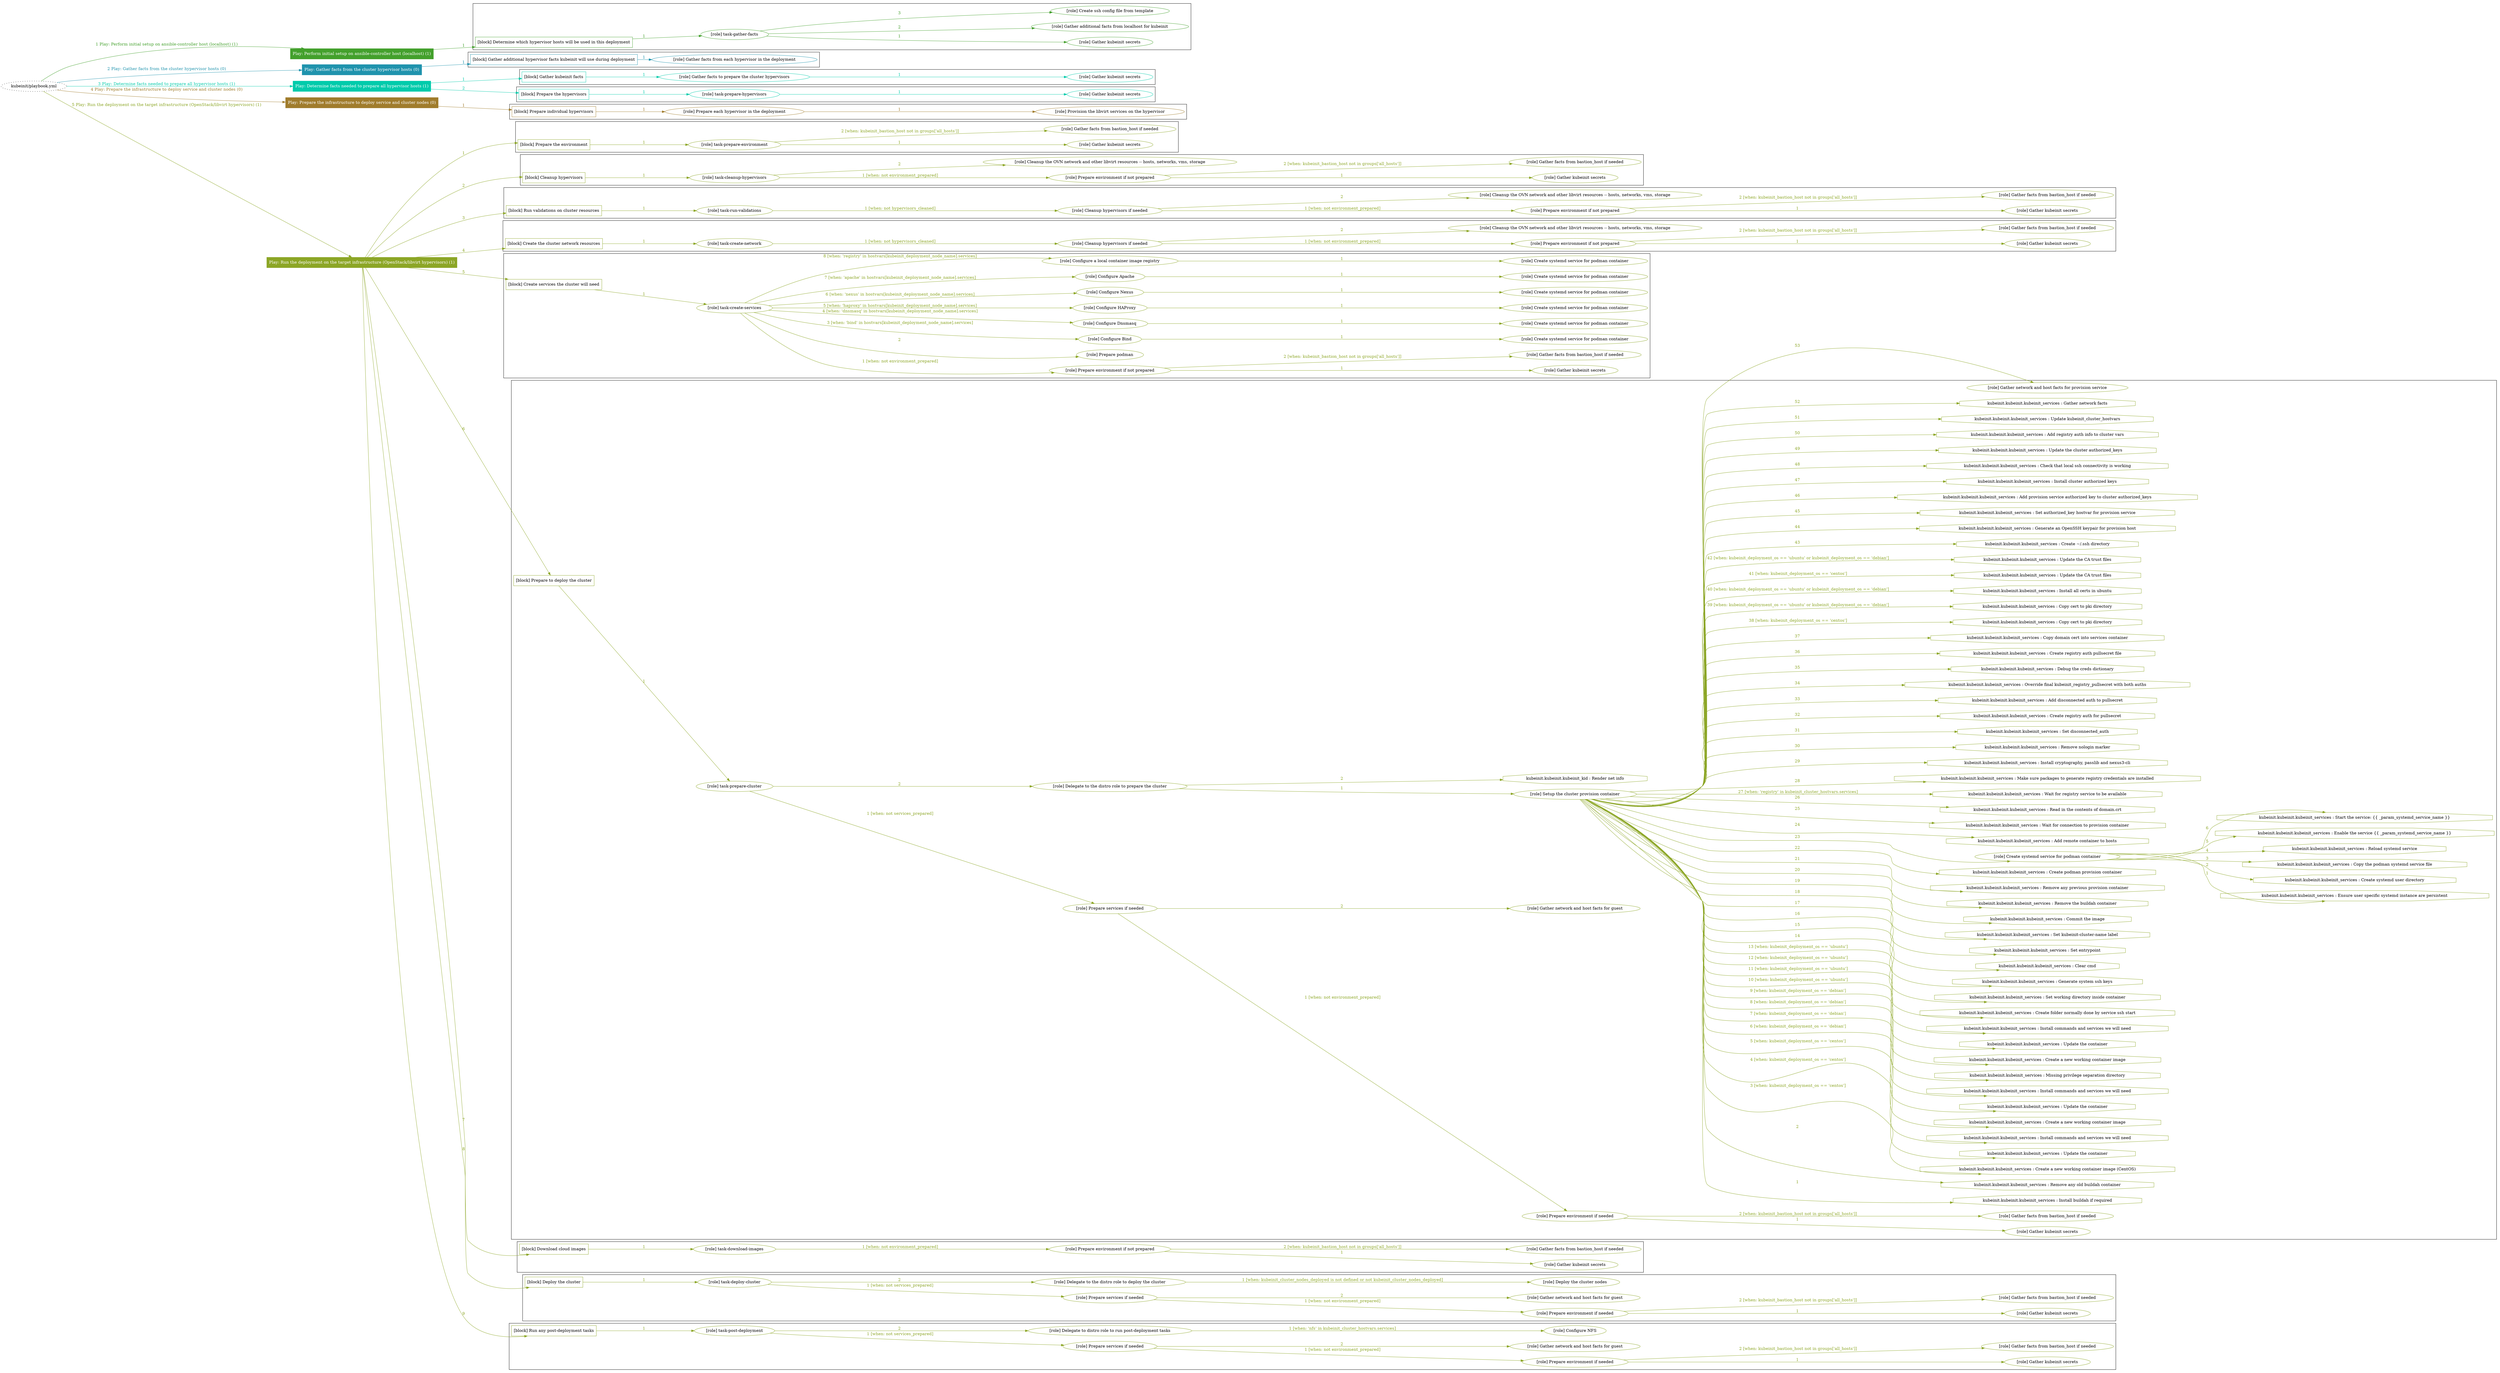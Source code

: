 digraph {
	graph [concentrate=true ordering=in rankdir=LR ratio=fill]
	edge [esep=5 sep=10]
	"kubeinit/playbook.yml" [URL="/home/runner/work/kubeinit/kubeinit/kubeinit/playbook.yml" id=playbook_8aa64b05 style=dotted]
	"kubeinit/playbook.yml" -> play_355095a3 [label="1 Play: Perform initial setup on ansible-controller host (localhost) (1)" color="#43a02c" fontcolor="#43a02c" id=edge_play_355095a3 labeltooltip="1 Play: Perform initial setup on ansible-controller host (localhost) (1)" tooltip="1 Play: Perform initial setup on ansible-controller host (localhost) (1)"]
	subgraph "Play: Perform initial setup on ansible-controller host (localhost) (1)" {
		play_355095a3 [label="Play: Perform initial setup on ansible-controller host (localhost) (1)" URL="/home/runner/work/kubeinit/kubeinit/kubeinit/playbook.yml" color="#43a02c" fontcolor="#ffffff" id=play_355095a3 shape=box style=filled tooltip=localhost]
		play_355095a3 -> block_c41930a8 [label=1 color="#43a02c" fontcolor="#43a02c" id=edge_block_c41930a8 labeltooltip=1 tooltip=1]
		subgraph cluster_block_c41930a8 {
			block_c41930a8 [label="[block] Determine which hypervisor hosts will be used in this deployment" URL="/home/runner/work/kubeinit/kubeinit/kubeinit/playbook.yml" color="#43a02c" id=block_c41930a8 labeltooltip="Determine which hypervisor hosts will be used in this deployment" shape=box tooltip="Determine which hypervisor hosts will be used in this deployment"]
			block_c41930a8 -> role_f8fdcaa4 [label="1 " color="#43a02c" fontcolor="#43a02c" id=edge_role_f8fdcaa4 labeltooltip="1 " tooltip="1 "]
			subgraph "task-gather-facts" {
				role_f8fdcaa4 [label="[role] task-gather-facts" URL="/home/runner/work/kubeinit/kubeinit/kubeinit/playbook.yml" color="#43a02c" id=role_f8fdcaa4 tooltip="task-gather-facts"]
				role_f8fdcaa4 -> role_7205fe11 [label="1 " color="#43a02c" fontcolor="#43a02c" id=edge_role_7205fe11 labeltooltip="1 " tooltip="1 "]
				subgraph "Gather kubeinit secrets" {
					role_7205fe11 [label="[role] Gather kubeinit secrets" URL="/home/runner/.ansible/collections/ansible_collections/kubeinit/kubeinit/roles/kubeinit_prepare/tasks/build_hypervisors_group.yml" color="#43a02c" id=role_7205fe11 tooltip="Gather kubeinit secrets"]
				}
				role_f8fdcaa4 -> role_77ba4b9c [label="2 " color="#43a02c" fontcolor="#43a02c" id=edge_role_77ba4b9c labeltooltip="2 " tooltip="2 "]
				subgraph "Gather additional facts from localhost for kubeinit" {
					role_77ba4b9c [label="[role] Gather additional facts from localhost for kubeinit" URL="/home/runner/.ansible/collections/ansible_collections/kubeinit/kubeinit/roles/kubeinit_prepare/tasks/build_hypervisors_group.yml" color="#43a02c" id=role_77ba4b9c tooltip="Gather additional facts from localhost for kubeinit"]
				}
				role_f8fdcaa4 -> role_2101e496 [label="3 " color="#43a02c" fontcolor="#43a02c" id=edge_role_2101e496 labeltooltip="3 " tooltip="3 "]
				subgraph "Create ssh config file from template" {
					role_2101e496 [label="[role] Create ssh config file from template" URL="/home/runner/.ansible/collections/ansible_collections/kubeinit/kubeinit/roles/kubeinit_prepare/tasks/build_hypervisors_group.yml" color="#43a02c" id=role_2101e496 tooltip="Create ssh config file from template"]
				}
			}
		}
	}
	"kubeinit/playbook.yml" -> play_feb08f58 [label="2 Play: Gather facts from the cluster hypervisor hosts (0)" color="#1f93ad" fontcolor="#1f93ad" id=edge_play_feb08f58 labeltooltip="2 Play: Gather facts from the cluster hypervisor hosts (0)" tooltip="2 Play: Gather facts from the cluster hypervisor hosts (0)"]
	subgraph "Play: Gather facts from the cluster hypervisor hosts (0)" {
		play_feb08f58 [label="Play: Gather facts from the cluster hypervisor hosts (0)" URL="/home/runner/work/kubeinit/kubeinit/kubeinit/playbook.yml" color="#1f93ad" fontcolor="#ffffff" id=play_feb08f58 shape=box style=filled tooltip="Play: Gather facts from the cluster hypervisor hosts (0)"]
		play_feb08f58 -> block_18325e43 [label=1 color="#1f93ad" fontcolor="#1f93ad" id=edge_block_18325e43 labeltooltip=1 tooltip=1]
		subgraph cluster_block_18325e43 {
			block_18325e43 [label="[block] Gather additional hypervisor facts kubeinit will use during deployment" URL="/home/runner/work/kubeinit/kubeinit/kubeinit/playbook.yml" color="#1f93ad" id=block_18325e43 labeltooltip="Gather additional hypervisor facts kubeinit will use during deployment" shape=box tooltip="Gather additional hypervisor facts kubeinit will use during deployment"]
			block_18325e43 -> role_ac0ef687 [label="1 " color="#1f93ad" fontcolor="#1f93ad" id=edge_role_ac0ef687 labeltooltip="1 " tooltip="1 "]
			subgraph "Gather facts from each hypervisor in the deployment" {
				role_ac0ef687 [label="[role] Gather facts from each hypervisor in the deployment" URL="/home/runner/work/kubeinit/kubeinit/kubeinit/playbook.yml" color="#1f93ad" id=role_ac0ef687 tooltip="Gather facts from each hypervisor in the deployment"]
			}
		}
	}
	"kubeinit/playbook.yml" -> play_9686c0fa [label="3 Play: Determine facts needed to prepare all hypervisor hosts (1)" color="#01cbab" fontcolor="#01cbab" id=edge_play_9686c0fa labeltooltip="3 Play: Determine facts needed to prepare all hypervisor hosts (1)" tooltip="3 Play: Determine facts needed to prepare all hypervisor hosts (1)"]
	subgraph "Play: Determine facts needed to prepare all hypervisor hosts (1)" {
		play_9686c0fa [label="Play: Determine facts needed to prepare all hypervisor hosts (1)" URL="/home/runner/work/kubeinit/kubeinit/kubeinit/playbook.yml" color="#01cbab" fontcolor="#ffffff" id=play_9686c0fa shape=box style=filled tooltip=localhost]
		play_9686c0fa -> block_bd6dc222 [label=1 color="#01cbab" fontcolor="#01cbab" id=edge_block_bd6dc222 labeltooltip=1 tooltip=1]
		subgraph cluster_block_bd6dc222 {
			block_bd6dc222 [label="[block] Gather kubeinit facts" URL="/home/runner/work/kubeinit/kubeinit/kubeinit/playbook.yml" color="#01cbab" id=block_bd6dc222 labeltooltip="Gather kubeinit facts" shape=box tooltip="Gather kubeinit facts"]
			block_bd6dc222 -> role_801b189d [label="1 " color="#01cbab" fontcolor="#01cbab" id=edge_role_801b189d labeltooltip="1 " tooltip="1 "]
			subgraph "Gather facts to prepare the cluster hypervisors" {
				role_801b189d [label="[role] Gather facts to prepare the cluster hypervisors" URL="/home/runner/work/kubeinit/kubeinit/kubeinit/playbook.yml" color="#01cbab" id=role_801b189d tooltip="Gather facts to prepare the cluster hypervisors"]
				role_801b189d -> role_93b61054 [label="1 " color="#01cbab" fontcolor="#01cbab" id=edge_role_93b61054 labeltooltip="1 " tooltip="1 "]
				subgraph "Gather kubeinit secrets" {
					role_93b61054 [label="[role] Gather kubeinit secrets" URL="/home/runner/.ansible/collections/ansible_collections/kubeinit/kubeinit/roles/kubeinit_prepare/tasks/gather_kubeinit_facts.yml" color="#01cbab" id=role_93b61054 tooltip="Gather kubeinit secrets"]
				}
			}
		}
		play_9686c0fa -> block_2f3be07a [label=2 color="#01cbab" fontcolor="#01cbab" id=edge_block_2f3be07a labeltooltip=2 tooltip=2]
		subgraph cluster_block_2f3be07a {
			block_2f3be07a [label="[block] Prepare the hypervisors" URL="/home/runner/work/kubeinit/kubeinit/kubeinit/playbook.yml" color="#01cbab" id=block_2f3be07a labeltooltip="Prepare the hypervisors" shape=box tooltip="Prepare the hypervisors"]
			block_2f3be07a -> role_313d2426 [label="1 " color="#01cbab" fontcolor="#01cbab" id=edge_role_313d2426 labeltooltip="1 " tooltip="1 "]
			subgraph "task-prepare-hypervisors" {
				role_313d2426 [label="[role] task-prepare-hypervisors" URL="/home/runner/work/kubeinit/kubeinit/kubeinit/playbook.yml" color="#01cbab" id=role_313d2426 tooltip="task-prepare-hypervisors"]
				role_313d2426 -> role_4bdeb9dc [label="1 " color="#01cbab" fontcolor="#01cbab" id=edge_role_4bdeb9dc labeltooltip="1 " tooltip="1 "]
				subgraph "Gather kubeinit secrets" {
					role_4bdeb9dc [label="[role] Gather kubeinit secrets" URL="/home/runner/.ansible/collections/ansible_collections/kubeinit/kubeinit/roles/kubeinit_prepare/tasks/gather_kubeinit_facts.yml" color="#01cbab" id=role_4bdeb9dc tooltip="Gather kubeinit secrets"]
				}
			}
		}
	}
	"kubeinit/playbook.yml" -> play_c2976e12 [label="4 Play: Prepare the infrastructure to deploy service and cluster nodes (0)" color="#a07c2c" fontcolor="#a07c2c" id=edge_play_c2976e12 labeltooltip="4 Play: Prepare the infrastructure to deploy service and cluster nodes (0)" tooltip="4 Play: Prepare the infrastructure to deploy service and cluster nodes (0)"]
	subgraph "Play: Prepare the infrastructure to deploy service and cluster nodes (0)" {
		play_c2976e12 [label="Play: Prepare the infrastructure to deploy service and cluster nodes (0)" URL="/home/runner/work/kubeinit/kubeinit/kubeinit/playbook.yml" color="#a07c2c" fontcolor="#ffffff" id=play_c2976e12 shape=box style=filled tooltip="Play: Prepare the infrastructure to deploy service and cluster nodes (0)"]
		play_c2976e12 -> block_ba5bff02 [label=1 color="#a07c2c" fontcolor="#a07c2c" id=edge_block_ba5bff02 labeltooltip=1 tooltip=1]
		subgraph cluster_block_ba5bff02 {
			block_ba5bff02 [label="[block] Prepare individual hypervisors" URL="/home/runner/work/kubeinit/kubeinit/kubeinit/playbook.yml" color="#a07c2c" id=block_ba5bff02 labeltooltip="Prepare individual hypervisors" shape=box tooltip="Prepare individual hypervisors"]
			block_ba5bff02 -> role_d31a2c1e [label="1 " color="#a07c2c" fontcolor="#a07c2c" id=edge_role_d31a2c1e labeltooltip="1 " tooltip="1 "]
			subgraph "Prepare each hypervisor in the deployment" {
				role_d31a2c1e [label="[role] Prepare each hypervisor in the deployment" URL="/home/runner/work/kubeinit/kubeinit/kubeinit/playbook.yml" color="#a07c2c" id=role_d31a2c1e tooltip="Prepare each hypervisor in the deployment"]
				role_d31a2c1e -> role_0be1554b [label="1 " color="#a07c2c" fontcolor="#a07c2c" id=edge_role_0be1554b labeltooltip="1 " tooltip="1 "]
				subgraph "Provision the libvirt services on the hypervisor" {
					role_0be1554b [label="[role] Provision the libvirt services on the hypervisor" URL="/home/runner/.ansible/collections/ansible_collections/kubeinit/kubeinit/roles/kubeinit_prepare/tasks/prepare_hypervisor.yml" color="#a07c2c" id=role_0be1554b tooltip="Provision the libvirt services on the hypervisor"]
				}
			}
		}
	}
	"kubeinit/playbook.yml" -> play_cd425a4c [label="5 Play: Run the deployment on the target infrastructure (OpenStack/libvirt hypervisors) (1)" color="#8ca626" fontcolor="#8ca626" id=edge_play_cd425a4c labeltooltip="5 Play: Run the deployment on the target infrastructure (OpenStack/libvirt hypervisors) (1)" tooltip="5 Play: Run the deployment on the target infrastructure (OpenStack/libvirt hypervisors) (1)"]
	subgraph "Play: Run the deployment on the target infrastructure (OpenStack/libvirt hypervisors) (1)" {
		play_cd425a4c [label="Play: Run the deployment on the target infrastructure (OpenStack/libvirt hypervisors) (1)" URL="/home/runner/work/kubeinit/kubeinit/kubeinit/playbook.yml" color="#8ca626" fontcolor="#ffffff" id=play_cd425a4c shape=box style=filled tooltip=localhost]
		play_cd425a4c -> block_a7611e96 [label=1 color="#8ca626" fontcolor="#8ca626" id=edge_block_a7611e96 labeltooltip=1 tooltip=1]
		subgraph cluster_block_a7611e96 {
			block_a7611e96 [label="[block] Prepare the environment" URL="/home/runner/work/kubeinit/kubeinit/kubeinit/playbook.yml" color="#8ca626" id=block_a7611e96 labeltooltip="Prepare the environment" shape=box tooltip="Prepare the environment"]
			block_a7611e96 -> role_db07b19a [label="1 " color="#8ca626" fontcolor="#8ca626" id=edge_role_db07b19a labeltooltip="1 " tooltip="1 "]
			subgraph "task-prepare-environment" {
				role_db07b19a [label="[role] task-prepare-environment" URL="/home/runner/work/kubeinit/kubeinit/kubeinit/playbook.yml" color="#8ca626" id=role_db07b19a tooltip="task-prepare-environment"]
				role_db07b19a -> role_24da272f [label="1 " color="#8ca626" fontcolor="#8ca626" id=edge_role_24da272f labeltooltip="1 " tooltip="1 "]
				subgraph "Gather kubeinit secrets" {
					role_24da272f [label="[role] Gather kubeinit secrets" URL="/home/runner/.ansible/collections/ansible_collections/kubeinit/kubeinit/roles/kubeinit_prepare/tasks/gather_kubeinit_facts.yml" color="#8ca626" id=role_24da272f tooltip="Gather kubeinit secrets"]
				}
				role_db07b19a -> role_152605a5 [label="2 [when: kubeinit_bastion_host not in groups['all_hosts']]" color="#8ca626" fontcolor="#8ca626" id=edge_role_152605a5 labeltooltip="2 [when: kubeinit_bastion_host not in groups['all_hosts']]" tooltip="2 [when: kubeinit_bastion_host not in groups['all_hosts']]"]
				subgraph "Gather facts from bastion_host if needed" {
					role_152605a5 [label="[role] Gather facts from bastion_host if needed" URL="/home/runner/.ansible/collections/ansible_collections/kubeinit/kubeinit/roles/kubeinit_prepare/tasks/main.yml" color="#8ca626" id=role_152605a5 tooltip="Gather facts from bastion_host if needed"]
				}
			}
		}
		play_cd425a4c -> block_ef5a1dc9 [label=2 color="#8ca626" fontcolor="#8ca626" id=edge_block_ef5a1dc9 labeltooltip=2 tooltip=2]
		subgraph cluster_block_ef5a1dc9 {
			block_ef5a1dc9 [label="[block] Cleanup hypervisors" URL="/home/runner/work/kubeinit/kubeinit/kubeinit/playbook.yml" color="#8ca626" id=block_ef5a1dc9 labeltooltip="Cleanup hypervisors" shape=box tooltip="Cleanup hypervisors"]
			block_ef5a1dc9 -> role_103b194b [label="1 " color="#8ca626" fontcolor="#8ca626" id=edge_role_103b194b labeltooltip="1 " tooltip="1 "]
			subgraph "task-cleanup-hypervisors" {
				role_103b194b [label="[role] task-cleanup-hypervisors" URL="/home/runner/work/kubeinit/kubeinit/kubeinit/playbook.yml" color="#8ca626" id=role_103b194b tooltip="task-cleanup-hypervisors"]
				role_103b194b -> role_0ddbafdc [label="1 [when: not environment_prepared]" color="#8ca626" fontcolor="#8ca626" id=edge_role_0ddbafdc labeltooltip="1 [when: not environment_prepared]" tooltip="1 [when: not environment_prepared]"]
				subgraph "Prepare environment if not prepared" {
					role_0ddbafdc [label="[role] Prepare environment if not prepared" URL="/home/runner/.ansible/collections/ansible_collections/kubeinit/kubeinit/roles/kubeinit_libvirt/tasks/cleanup_hypervisors.yml" color="#8ca626" id=role_0ddbafdc tooltip="Prepare environment if not prepared"]
					role_0ddbafdc -> role_0830ca3d [label="1 " color="#8ca626" fontcolor="#8ca626" id=edge_role_0830ca3d labeltooltip="1 " tooltip="1 "]
					subgraph "Gather kubeinit secrets" {
						role_0830ca3d [label="[role] Gather kubeinit secrets" URL="/home/runner/.ansible/collections/ansible_collections/kubeinit/kubeinit/roles/kubeinit_prepare/tasks/gather_kubeinit_facts.yml" color="#8ca626" id=role_0830ca3d tooltip="Gather kubeinit secrets"]
					}
					role_0ddbafdc -> role_a32245db [label="2 [when: kubeinit_bastion_host not in groups['all_hosts']]" color="#8ca626" fontcolor="#8ca626" id=edge_role_a32245db labeltooltip="2 [when: kubeinit_bastion_host not in groups['all_hosts']]" tooltip="2 [when: kubeinit_bastion_host not in groups['all_hosts']]"]
					subgraph "Gather facts from bastion_host if needed" {
						role_a32245db [label="[role] Gather facts from bastion_host if needed" URL="/home/runner/.ansible/collections/ansible_collections/kubeinit/kubeinit/roles/kubeinit_prepare/tasks/main.yml" color="#8ca626" id=role_a32245db tooltip="Gather facts from bastion_host if needed"]
					}
				}
				role_103b194b -> role_f5af7172 [label="2 " color="#8ca626" fontcolor="#8ca626" id=edge_role_f5af7172 labeltooltip="2 " tooltip="2 "]
				subgraph "Cleanup the OVN network and other libvirt resources -- hosts, networks, vms, storage" {
					role_f5af7172 [label="[role] Cleanup the OVN network and other libvirt resources -- hosts, networks, vms, storage" URL="/home/runner/.ansible/collections/ansible_collections/kubeinit/kubeinit/roles/kubeinit_libvirt/tasks/cleanup_hypervisors.yml" color="#8ca626" id=role_f5af7172 tooltip="Cleanup the OVN network and other libvirt resources -- hosts, networks, vms, storage"]
				}
			}
		}
		play_cd425a4c -> block_d6245fa3 [label=3 color="#8ca626" fontcolor="#8ca626" id=edge_block_d6245fa3 labeltooltip=3 tooltip=3]
		subgraph cluster_block_d6245fa3 {
			block_d6245fa3 [label="[block] Run validations on cluster resources" URL="/home/runner/work/kubeinit/kubeinit/kubeinit/playbook.yml" color="#8ca626" id=block_d6245fa3 labeltooltip="Run validations on cluster resources" shape=box tooltip="Run validations on cluster resources"]
			block_d6245fa3 -> role_3b1b7635 [label="1 " color="#8ca626" fontcolor="#8ca626" id=edge_role_3b1b7635 labeltooltip="1 " tooltip="1 "]
			subgraph "task-run-validations" {
				role_3b1b7635 [label="[role] task-run-validations" URL="/home/runner/work/kubeinit/kubeinit/kubeinit/playbook.yml" color="#8ca626" id=role_3b1b7635 tooltip="task-run-validations"]
				role_3b1b7635 -> role_558d7475 [label="1 [when: not hypervisors_cleaned]" color="#8ca626" fontcolor="#8ca626" id=edge_role_558d7475 labeltooltip="1 [when: not hypervisors_cleaned]" tooltip="1 [when: not hypervisors_cleaned]"]
				subgraph "Cleanup hypervisors if needed" {
					role_558d7475 [label="[role] Cleanup hypervisors if needed" URL="/home/runner/.ansible/collections/ansible_collections/kubeinit/kubeinit/roles/kubeinit_validations/tasks/main.yml" color="#8ca626" id=role_558d7475 tooltip="Cleanup hypervisors if needed"]
					role_558d7475 -> role_89431761 [label="1 [when: not environment_prepared]" color="#8ca626" fontcolor="#8ca626" id=edge_role_89431761 labeltooltip="1 [when: not environment_prepared]" tooltip="1 [when: not environment_prepared]"]
					subgraph "Prepare environment if not prepared" {
						role_89431761 [label="[role] Prepare environment if not prepared" URL="/home/runner/.ansible/collections/ansible_collections/kubeinit/kubeinit/roles/kubeinit_libvirt/tasks/cleanup_hypervisors.yml" color="#8ca626" id=role_89431761 tooltip="Prepare environment if not prepared"]
						role_89431761 -> role_0ad34d17 [label="1 " color="#8ca626" fontcolor="#8ca626" id=edge_role_0ad34d17 labeltooltip="1 " tooltip="1 "]
						subgraph "Gather kubeinit secrets" {
							role_0ad34d17 [label="[role] Gather kubeinit secrets" URL="/home/runner/.ansible/collections/ansible_collections/kubeinit/kubeinit/roles/kubeinit_prepare/tasks/gather_kubeinit_facts.yml" color="#8ca626" id=role_0ad34d17 tooltip="Gather kubeinit secrets"]
						}
						role_89431761 -> role_2b340673 [label="2 [when: kubeinit_bastion_host not in groups['all_hosts']]" color="#8ca626" fontcolor="#8ca626" id=edge_role_2b340673 labeltooltip="2 [when: kubeinit_bastion_host not in groups['all_hosts']]" tooltip="2 [when: kubeinit_bastion_host not in groups['all_hosts']]"]
						subgraph "Gather facts from bastion_host if needed" {
							role_2b340673 [label="[role] Gather facts from bastion_host if needed" URL="/home/runner/.ansible/collections/ansible_collections/kubeinit/kubeinit/roles/kubeinit_prepare/tasks/main.yml" color="#8ca626" id=role_2b340673 tooltip="Gather facts from bastion_host if needed"]
						}
					}
					role_558d7475 -> role_a802ce2b [label="2 " color="#8ca626" fontcolor="#8ca626" id=edge_role_a802ce2b labeltooltip="2 " tooltip="2 "]
					subgraph "Cleanup the OVN network and other libvirt resources -- hosts, networks, vms, storage" {
						role_a802ce2b [label="[role] Cleanup the OVN network and other libvirt resources -- hosts, networks, vms, storage" URL="/home/runner/.ansible/collections/ansible_collections/kubeinit/kubeinit/roles/kubeinit_libvirt/tasks/cleanup_hypervisors.yml" color="#8ca626" id=role_a802ce2b tooltip="Cleanup the OVN network and other libvirt resources -- hosts, networks, vms, storage"]
					}
				}
			}
		}
		play_cd425a4c -> block_f726ed9b [label=4 color="#8ca626" fontcolor="#8ca626" id=edge_block_f726ed9b labeltooltip=4 tooltip=4]
		subgraph cluster_block_f726ed9b {
			block_f726ed9b [label="[block] Create the cluster network resources" URL="/home/runner/work/kubeinit/kubeinit/kubeinit/playbook.yml" color="#8ca626" id=block_f726ed9b labeltooltip="Create the cluster network resources" shape=box tooltip="Create the cluster network resources"]
			block_f726ed9b -> role_f08b7e1e [label="1 " color="#8ca626" fontcolor="#8ca626" id=edge_role_f08b7e1e labeltooltip="1 " tooltip="1 "]
			subgraph "task-create-network" {
				role_f08b7e1e [label="[role] task-create-network" URL="/home/runner/work/kubeinit/kubeinit/kubeinit/playbook.yml" color="#8ca626" id=role_f08b7e1e tooltip="task-create-network"]
				role_f08b7e1e -> role_2c9a9396 [label="1 [when: not hypervisors_cleaned]" color="#8ca626" fontcolor="#8ca626" id=edge_role_2c9a9396 labeltooltip="1 [when: not hypervisors_cleaned]" tooltip="1 [when: not hypervisors_cleaned]"]
				subgraph "Cleanup hypervisors if needed" {
					role_2c9a9396 [label="[role] Cleanup hypervisors if needed" URL="/home/runner/.ansible/collections/ansible_collections/kubeinit/kubeinit/roles/kubeinit_libvirt/tasks/create_network.yml" color="#8ca626" id=role_2c9a9396 tooltip="Cleanup hypervisors if needed"]
					role_2c9a9396 -> role_41b48b83 [label="1 [when: not environment_prepared]" color="#8ca626" fontcolor="#8ca626" id=edge_role_41b48b83 labeltooltip="1 [when: not environment_prepared]" tooltip="1 [when: not environment_prepared]"]
					subgraph "Prepare environment if not prepared" {
						role_41b48b83 [label="[role] Prepare environment if not prepared" URL="/home/runner/.ansible/collections/ansible_collections/kubeinit/kubeinit/roles/kubeinit_libvirt/tasks/cleanup_hypervisors.yml" color="#8ca626" id=role_41b48b83 tooltip="Prepare environment if not prepared"]
						role_41b48b83 -> role_0029995b [label="1 " color="#8ca626" fontcolor="#8ca626" id=edge_role_0029995b labeltooltip="1 " tooltip="1 "]
						subgraph "Gather kubeinit secrets" {
							role_0029995b [label="[role] Gather kubeinit secrets" URL="/home/runner/.ansible/collections/ansible_collections/kubeinit/kubeinit/roles/kubeinit_prepare/tasks/gather_kubeinit_facts.yml" color="#8ca626" id=role_0029995b tooltip="Gather kubeinit secrets"]
						}
						role_41b48b83 -> role_81aa34eb [label="2 [when: kubeinit_bastion_host not in groups['all_hosts']]" color="#8ca626" fontcolor="#8ca626" id=edge_role_81aa34eb labeltooltip="2 [when: kubeinit_bastion_host not in groups['all_hosts']]" tooltip="2 [when: kubeinit_bastion_host not in groups['all_hosts']]"]
						subgraph "Gather facts from bastion_host if needed" {
							role_81aa34eb [label="[role] Gather facts from bastion_host if needed" URL="/home/runner/.ansible/collections/ansible_collections/kubeinit/kubeinit/roles/kubeinit_prepare/tasks/main.yml" color="#8ca626" id=role_81aa34eb tooltip="Gather facts from bastion_host if needed"]
						}
					}
					role_2c9a9396 -> role_097fbf49 [label="2 " color="#8ca626" fontcolor="#8ca626" id=edge_role_097fbf49 labeltooltip="2 " tooltip="2 "]
					subgraph "Cleanup the OVN network and other libvirt resources -- hosts, networks, vms, storage" {
						role_097fbf49 [label="[role] Cleanup the OVN network and other libvirt resources -- hosts, networks, vms, storage" URL="/home/runner/.ansible/collections/ansible_collections/kubeinit/kubeinit/roles/kubeinit_libvirt/tasks/cleanup_hypervisors.yml" color="#8ca626" id=role_097fbf49 tooltip="Cleanup the OVN network and other libvirt resources -- hosts, networks, vms, storage"]
					}
				}
			}
		}
		play_cd425a4c -> block_27bc60ab [label=5 color="#8ca626" fontcolor="#8ca626" id=edge_block_27bc60ab labeltooltip=5 tooltip=5]
		subgraph cluster_block_27bc60ab {
			block_27bc60ab [label="[block] Create services the cluster will need" URL="/home/runner/work/kubeinit/kubeinit/kubeinit/playbook.yml" color="#8ca626" id=block_27bc60ab labeltooltip="Create services the cluster will need" shape=box tooltip="Create services the cluster will need"]
			block_27bc60ab -> role_1932e98a [label="1 " color="#8ca626" fontcolor="#8ca626" id=edge_role_1932e98a labeltooltip="1 " tooltip="1 "]
			subgraph "task-create-services" {
				role_1932e98a [label="[role] task-create-services" URL="/home/runner/work/kubeinit/kubeinit/kubeinit/playbook.yml" color="#8ca626" id=role_1932e98a tooltip="task-create-services"]
				role_1932e98a -> role_e6c85424 [label="1 [when: not environment_prepared]" color="#8ca626" fontcolor="#8ca626" id=edge_role_e6c85424 labeltooltip="1 [when: not environment_prepared]" tooltip="1 [when: not environment_prepared]"]
				subgraph "Prepare environment if not prepared" {
					role_e6c85424 [label="[role] Prepare environment if not prepared" URL="/home/runner/.ansible/collections/ansible_collections/kubeinit/kubeinit/roles/kubeinit_services/tasks/main.yml" color="#8ca626" id=role_e6c85424 tooltip="Prepare environment if not prepared"]
					role_e6c85424 -> role_32593113 [label="1 " color="#8ca626" fontcolor="#8ca626" id=edge_role_32593113 labeltooltip="1 " tooltip="1 "]
					subgraph "Gather kubeinit secrets" {
						role_32593113 [label="[role] Gather kubeinit secrets" URL="/home/runner/.ansible/collections/ansible_collections/kubeinit/kubeinit/roles/kubeinit_prepare/tasks/gather_kubeinit_facts.yml" color="#8ca626" id=role_32593113 tooltip="Gather kubeinit secrets"]
					}
					role_e6c85424 -> role_bd19fe49 [label="2 [when: kubeinit_bastion_host not in groups['all_hosts']]" color="#8ca626" fontcolor="#8ca626" id=edge_role_bd19fe49 labeltooltip="2 [when: kubeinit_bastion_host not in groups['all_hosts']]" tooltip="2 [when: kubeinit_bastion_host not in groups['all_hosts']]"]
					subgraph "Gather facts from bastion_host if needed" {
						role_bd19fe49 [label="[role] Gather facts from bastion_host if needed" URL="/home/runner/.ansible/collections/ansible_collections/kubeinit/kubeinit/roles/kubeinit_prepare/tasks/main.yml" color="#8ca626" id=role_bd19fe49 tooltip="Gather facts from bastion_host if needed"]
					}
				}
				role_1932e98a -> role_84c418f4 [label="2 " color="#8ca626" fontcolor="#8ca626" id=edge_role_84c418f4 labeltooltip="2 " tooltip="2 "]
				subgraph "Prepare podman" {
					role_84c418f4 [label="[role] Prepare podman" URL="/home/runner/.ansible/collections/ansible_collections/kubeinit/kubeinit/roles/kubeinit_services/tasks/00_create_service_pod.yml" color="#8ca626" id=role_84c418f4 tooltip="Prepare podman"]
				}
				role_1932e98a -> role_6b0e30ed [label="3 [when: 'bind' in hostvars[kubeinit_deployment_node_name].services]" color="#8ca626" fontcolor="#8ca626" id=edge_role_6b0e30ed labeltooltip="3 [when: 'bind' in hostvars[kubeinit_deployment_node_name].services]" tooltip="3 [when: 'bind' in hostvars[kubeinit_deployment_node_name].services]"]
				subgraph "Configure Bind" {
					role_6b0e30ed [label="[role] Configure Bind" URL="/home/runner/.ansible/collections/ansible_collections/kubeinit/kubeinit/roles/kubeinit_services/tasks/start_services_containers.yml" color="#8ca626" id=role_6b0e30ed tooltip="Configure Bind"]
					role_6b0e30ed -> role_fc4ed0a7 [label="1 " color="#8ca626" fontcolor="#8ca626" id=edge_role_fc4ed0a7 labeltooltip="1 " tooltip="1 "]
					subgraph "Create systemd service for podman container" {
						role_fc4ed0a7 [label="[role] Create systemd service for podman container" URL="/home/runner/.ansible/collections/ansible_collections/kubeinit/kubeinit/roles/kubeinit_bind/tasks/main.yml" color="#8ca626" id=role_fc4ed0a7 tooltip="Create systemd service for podman container"]
					}
				}
				role_1932e98a -> role_8153debd [label="4 [when: 'dnsmasq' in hostvars[kubeinit_deployment_node_name].services]" color="#8ca626" fontcolor="#8ca626" id=edge_role_8153debd labeltooltip="4 [when: 'dnsmasq' in hostvars[kubeinit_deployment_node_name].services]" tooltip="4 [when: 'dnsmasq' in hostvars[kubeinit_deployment_node_name].services]"]
				subgraph "Configure Dnsmasq" {
					role_8153debd [label="[role] Configure Dnsmasq" URL="/home/runner/.ansible/collections/ansible_collections/kubeinit/kubeinit/roles/kubeinit_services/tasks/start_services_containers.yml" color="#8ca626" id=role_8153debd tooltip="Configure Dnsmasq"]
					role_8153debd -> role_f312ed6c [label="1 " color="#8ca626" fontcolor="#8ca626" id=edge_role_f312ed6c labeltooltip="1 " tooltip="1 "]
					subgraph "Create systemd service for podman container" {
						role_f312ed6c [label="[role] Create systemd service for podman container" URL="/home/runner/.ansible/collections/ansible_collections/kubeinit/kubeinit/roles/kubeinit_dnsmasq/tasks/main.yml" color="#8ca626" id=role_f312ed6c tooltip="Create systemd service for podman container"]
					}
				}
				role_1932e98a -> role_9eda885b [label="5 [when: 'haproxy' in hostvars[kubeinit_deployment_node_name].services]" color="#8ca626" fontcolor="#8ca626" id=edge_role_9eda885b labeltooltip="5 [when: 'haproxy' in hostvars[kubeinit_deployment_node_name].services]" tooltip="5 [when: 'haproxy' in hostvars[kubeinit_deployment_node_name].services]"]
				subgraph "Configure HAProxy" {
					role_9eda885b [label="[role] Configure HAProxy" URL="/home/runner/.ansible/collections/ansible_collections/kubeinit/kubeinit/roles/kubeinit_services/tasks/start_services_containers.yml" color="#8ca626" id=role_9eda885b tooltip="Configure HAProxy"]
					role_9eda885b -> role_f6a1d627 [label="1 " color="#8ca626" fontcolor="#8ca626" id=edge_role_f6a1d627 labeltooltip="1 " tooltip="1 "]
					subgraph "Create systemd service for podman container" {
						role_f6a1d627 [label="[role] Create systemd service for podman container" URL="/home/runner/.ansible/collections/ansible_collections/kubeinit/kubeinit/roles/kubeinit_haproxy/tasks/main.yml" color="#8ca626" id=role_f6a1d627 tooltip="Create systemd service for podman container"]
					}
				}
				role_1932e98a -> role_b7f3614d [label="6 [when: 'nexus' in hostvars[kubeinit_deployment_node_name].services]" color="#8ca626" fontcolor="#8ca626" id=edge_role_b7f3614d labeltooltip="6 [when: 'nexus' in hostvars[kubeinit_deployment_node_name].services]" tooltip="6 [when: 'nexus' in hostvars[kubeinit_deployment_node_name].services]"]
				subgraph "Configure Nexus" {
					role_b7f3614d [label="[role] Configure Nexus" URL="/home/runner/.ansible/collections/ansible_collections/kubeinit/kubeinit/roles/kubeinit_services/tasks/start_services_containers.yml" color="#8ca626" id=role_b7f3614d tooltip="Configure Nexus"]
					role_b7f3614d -> role_76fef2ce [label="1 " color="#8ca626" fontcolor="#8ca626" id=edge_role_76fef2ce labeltooltip="1 " tooltip="1 "]
					subgraph "Create systemd service for podman container" {
						role_76fef2ce [label="[role] Create systemd service for podman container" URL="/home/runner/.ansible/collections/ansible_collections/kubeinit/kubeinit/roles/kubeinit_nexus/tasks/main.yml" color="#8ca626" id=role_76fef2ce tooltip="Create systemd service for podman container"]
					}
				}
				role_1932e98a -> role_9150bfb5 [label="7 [when: 'apache' in hostvars[kubeinit_deployment_node_name].services]" color="#8ca626" fontcolor="#8ca626" id=edge_role_9150bfb5 labeltooltip="7 [when: 'apache' in hostvars[kubeinit_deployment_node_name].services]" tooltip="7 [when: 'apache' in hostvars[kubeinit_deployment_node_name].services]"]
				subgraph "Configure Apache" {
					role_9150bfb5 [label="[role] Configure Apache" URL="/home/runner/.ansible/collections/ansible_collections/kubeinit/kubeinit/roles/kubeinit_services/tasks/start_services_containers.yml" color="#8ca626" id=role_9150bfb5 tooltip="Configure Apache"]
					role_9150bfb5 -> role_c512b6a1 [label="1 " color="#8ca626" fontcolor="#8ca626" id=edge_role_c512b6a1 labeltooltip="1 " tooltip="1 "]
					subgraph "Create systemd service for podman container" {
						role_c512b6a1 [label="[role] Create systemd service for podman container" URL="/home/runner/.ansible/collections/ansible_collections/kubeinit/kubeinit/roles/kubeinit_apache/tasks/main.yml" color="#8ca626" id=role_c512b6a1 tooltip="Create systemd service for podman container"]
					}
				}
				role_1932e98a -> role_dc50a9a6 [label="8 [when: 'registry' in hostvars[kubeinit_deployment_node_name].services]" color="#8ca626" fontcolor="#8ca626" id=edge_role_dc50a9a6 labeltooltip="8 [when: 'registry' in hostvars[kubeinit_deployment_node_name].services]" tooltip="8 [when: 'registry' in hostvars[kubeinit_deployment_node_name].services]"]
				subgraph "Configure a local container image registry" {
					role_dc50a9a6 [label="[role] Configure a local container image registry" URL="/home/runner/.ansible/collections/ansible_collections/kubeinit/kubeinit/roles/kubeinit_services/tasks/start_services_containers.yml" color="#8ca626" id=role_dc50a9a6 tooltip="Configure a local container image registry"]
					role_dc50a9a6 -> role_03108b12 [label="1 " color="#8ca626" fontcolor="#8ca626" id=edge_role_03108b12 labeltooltip="1 " tooltip="1 "]
					subgraph "Create systemd service for podman container" {
						role_03108b12 [label="[role] Create systemd service for podman container" URL="/home/runner/.ansible/collections/ansible_collections/kubeinit/kubeinit/roles/kubeinit_registry/tasks/main.yml" color="#8ca626" id=role_03108b12 tooltip="Create systemd service for podman container"]
					}
				}
			}
		}
		play_cd425a4c -> block_9303ab61 [label=6 color="#8ca626" fontcolor="#8ca626" id=edge_block_9303ab61 labeltooltip=6 tooltip=6]
		subgraph cluster_block_9303ab61 {
			block_9303ab61 [label="[block] Prepare to deploy the cluster" URL="/home/runner/work/kubeinit/kubeinit/kubeinit/playbook.yml" color="#8ca626" id=block_9303ab61 labeltooltip="Prepare to deploy the cluster" shape=box tooltip="Prepare to deploy the cluster"]
			block_9303ab61 -> role_aa173277 [label="1 " color="#8ca626" fontcolor="#8ca626" id=edge_role_aa173277 labeltooltip="1 " tooltip="1 "]
			subgraph "task-prepare-cluster" {
				role_aa173277 [label="[role] task-prepare-cluster" URL="/home/runner/work/kubeinit/kubeinit/kubeinit/playbook.yml" color="#8ca626" id=role_aa173277 tooltip="task-prepare-cluster"]
				role_aa173277 -> role_f043d3b9 [label="1 [when: not services_prepared]" color="#8ca626" fontcolor="#8ca626" id=edge_role_f043d3b9 labeltooltip="1 [when: not services_prepared]" tooltip="1 [when: not services_prepared]"]
				subgraph "Prepare services if needed" {
					role_f043d3b9 [label="[role] Prepare services if needed" URL="/home/runner/.ansible/collections/ansible_collections/kubeinit/kubeinit/roles/kubeinit_prepare/tasks/prepare_cluster.yml" color="#8ca626" id=role_f043d3b9 tooltip="Prepare services if needed"]
					role_f043d3b9 -> role_061fcf8f [label="1 [when: not environment_prepared]" color="#8ca626" fontcolor="#8ca626" id=edge_role_061fcf8f labeltooltip="1 [when: not environment_prepared]" tooltip="1 [when: not environment_prepared]"]
					subgraph "Prepare environment if needed" {
						role_061fcf8f [label="[role] Prepare environment if needed" URL="/home/runner/.ansible/collections/ansible_collections/kubeinit/kubeinit/roles/kubeinit_services/tasks/prepare_services.yml" color="#8ca626" id=role_061fcf8f tooltip="Prepare environment if needed"]
						role_061fcf8f -> role_f675b2f3 [label="1 " color="#8ca626" fontcolor="#8ca626" id=edge_role_f675b2f3 labeltooltip="1 " tooltip="1 "]
						subgraph "Gather kubeinit secrets" {
							role_f675b2f3 [label="[role] Gather kubeinit secrets" URL="/home/runner/.ansible/collections/ansible_collections/kubeinit/kubeinit/roles/kubeinit_prepare/tasks/gather_kubeinit_facts.yml" color="#8ca626" id=role_f675b2f3 tooltip="Gather kubeinit secrets"]
						}
						role_061fcf8f -> role_9bf3c487 [label="2 [when: kubeinit_bastion_host not in groups['all_hosts']]" color="#8ca626" fontcolor="#8ca626" id=edge_role_9bf3c487 labeltooltip="2 [when: kubeinit_bastion_host not in groups['all_hosts']]" tooltip="2 [when: kubeinit_bastion_host not in groups['all_hosts']]"]
						subgraph "Gather facts from bastion_host if needed" {
							role_9bf3c487 [label="[role] Gather facts from bastion_host if needed" URL="/home/runner/.ansible/collections/ansible_collections/kubeinit/kubeinit/roles/kubeinit_prepare/tasks/main.yml" color="#8ca626" id=role_9bf3c487 tooltip="Gather facts from bastion_host if needed"]
						}
					}
					role_f043d3b9 -> role_793f96c8 [label="2 " color="#8ca626" fontcolor="#8ca626" id=edge_role_793f96c8 labeltooltip="2 " tooltip="2 "]
					subgraph "Gather network and host facts for guest" {
						role_793f96c8 [label="[role] Gather network and host facts for guest" URL="/home/runner/.ansible/collections/ansible_collections/kubeinit/kubeinit/roles/kubeinit_services/tasks/prepare_services.yml" color="#8ca626" id=role_793f96c8 tooltip="Gather network and host facts for guest"]
					}
				}
				role_aa173277 -> role_eaa8ce28 [label="2 " color="#8ca626" fontcolor="#8ca626" id=edge_role_eaa8ce28 labeltooltip="2 " tooltip="2 "]
				subgraph "Delegate to the distro role to prepare the cluster" {
					role_eaa8ce28 [label="[role] Delegate to the distro role to prepare the cluster" URL="/home/runner/.ansible/collections/ansible_collections/kubeinit/kubeinit/roles/kubeinit_prepare/tasks/prepare_cluster.yml" color="#8ca626" id=role_eaa8ce28 tooltip="Delegate to the distro role to prepare the cluster"]
					role_eaa8ce28 -> role_5c5f6dcb [label="1 " color="#8ca626" fontcolor="#8ca626" id=edge_role_5c5f6dcb labeltooltip="1 " tooltip="1 "]
					subgraph "Setup the cluster provision container" {
						role_5c5f6dcb [label="[role] Setup the cluster provision container" URL="/home/runner/.ansible/collections/ansible_collections/kubeinit/kubeinit/roles/kubeinit_kid/tasks/prepare_cluster.yml" color="#8ca626" id=role_5c5f6dcb tooltip="Setup the cluster provision container"]
						task_8d6d42e1 [label="kubeinit.kubeinit.kubeinit_services : Install buildah if required" URL="/home/runner/.ansible/collections/ansible_collections/kubeinit/kubeinit/roles/kubeinit_services/tasks/create_provision_container.yml" color="#8ca626" id=task_8d6d42e1 shape=octagon tooltip="kubeinit.kubeinit.kubeinit_services : Install buildah if required"]
						role_5c5f6dcb -> task_8d6d42e1 [label="1 " color="#8ca626" fontcolor="#8ca626" id=edge_task_8d6d42e1 labeltooltip="1 " tooltip="1 "]
						task_5e9b7efe [label="kubeinit.kubeinit.kubeinit_services : Remove any old buildah container" URL="/home/runner/.ansible/collections/ansible_collections/kubeinit/kubeinit/roles/kubeinit_services/tasks/create_provision_container.yml" color="#8ca626" id=task_5e9b7efe shape=octagon tooltip="kubeinit.kubeinit.kubeinit_services : Remove any old buildah container"]
						role_5c5f6dcb -> task_5e9b7efe [label="2 " color="#8ca626" fontcolor="#8ca626" id=edge_task_5e9b7efe labeltooltip="2 " tooltip="2 "]
						task_711cf8a7 [label="kubeinit.kubeinit.kubeinit_services : Create a new working container image (CentOS)" URL="/home/runner/.ansible/collections/ansible_collections/kubeinit/kubeinit/roles/kubeinit_services/tasks/create_provision_container.yml" color="#8ca626" id=task_711cf8a7 shape=octagon tooltip="kubeinit.kubeinit.kubeinit_services : Create a new working container image (CentOS)"]
						role_5c5f6dcb -> task_711cf8a7 [label="3 [when: kubeinit_deployment_os == 'centos']" color="#8ca626" fontcolor="#8ca626" id=edge_task_711cf8a7 labeltooltip="3 [when: kubeinit_deployment_os == 'centos']" tooltip="3 [when: kubeinit_deployment_os == 'centos']"]
						task_5ad23ed8 [label="kubeinit.kubeinit.kubeinit_services : Update the container" URL="/home/runner/.ansible/collections/ansible_collections/kubeinit/kubeinit/roles/kubeinit_services/tasks/create_provision_container.yml" color="#8ca626" id=task_5ad23ed8 shape=octagon tooltip="kubeinit.kubeinit.kubeinit_services : Update the container"]
						role_5c5f6dcb -> task_5ad23ed8 [label="4 [when: kubeinit_deployment_os == 'centos']" color="#8ca626" fontcolor="#8ca626" id=edge_task_5ad23ed8 labeltooltip="4 [when: kubeinit_deployment_os == 'centos']" tooltip="4 [when: kubeinit_deployment_os == 'centos']"]
						task_dcbd15ff [label="kubeinit.kubeinit.kubeinit_services : Install commands and services we will need" URL="/home/runner/.ansible/collections/ansible_collections/kubeinit/kubeinit/roles/kubeinit_services/tasks/create_provision_container.yml" color="#8ca626" id=task_dcbd15ff shape=octagon tooltip="kubeinit.kubeinit.kubeinit_services : Install commands and services we will need"]
						role_5c5f6dcb -> task_dcbd15ff [label="5 [when: kubeinit_deployment_os == 'centos']" color="#8ca626" fontcolor="#8ca626" id=edge_task_dcbd15ff labeltooltip="5 [when: kubeinit_deployment_os == 'centos']" tooltip="5 [when: kubeinit_deployment_os == 'centos']"]
						task_1555de24 [label="kubeinit.kubeinit.kubeinit_services : Create a new working container image" URL="/home/runner/.ansible/collections/ansible_collections/kubeinit/kubeinit/roles/kubeinit_services/tasks/create_provision_container.yml" color="#8ca626" id=task_1555de24 shape=octagon tooltip="kubeinit.kubeinit.kubeinit_services : Create a new working container image"]
						role_5c5f6dcb -> task_1555de24 [label="6 [when: kubeinit_deployment_os == 'debian']" color="#8ca626" fontcolor="#8ca626" id=edge_task_1555de24 labeltooltip="6 [when: kubeinit_deployment_os == 'debian']" tooltip="6 [when: kubeinit_deployment_os == 'debian']"]
						task_44f3c83f [label="kubeinit.kubeinit.kubeinit_services : Update the container" URL="/home/runner/.ansible/collections/ansible_collections/kubeinit/kubeinit/roles/kubeinit_services/tasks/create_provision_container.yml" color="#8ca626" id=task_44f3c83f shape=octagon tooltip="kubeinit.kubeinit.kubeinit_services : Update the container"]
						role_5c5f6dcb -> task_44f3c83f [label="7 [when: kubeinit_deployment_os == 'debian']" color="#8ca626" fontcolor="#8ca626" id=edge_task_44f3c83f labeltooltip="7 [when: kubeinit_deployment_os == 'debian']" tooltip="7 [when: kubeinit_deployment_os == 'debian']"]
						task_8b7eadf3 [label="kubeinit.kubeinit.kubeinit_services : Install commands and services we will need" URL="/home/runner/.ansible/collections/ansible_collections/kubeinit/kubeinit/roles/kubeinit_services/tasks/create_provision_container.yml" color="#8ca626" id=task_8b7eadf3 shape=octagon tooltip="kubeinit.kubeinit.kubeinit_services : Install commands and services we will need"]
						role_5c5f6dcb -> task_8b7eadf3 [label="8 [when: kubeinit_deployment_os == 'debian']" color="#8ca626" fontcolor="#8ca626" id=edge_task_8b7eadf3 labeltooltip="8 [when: kubeinit_deployment_os == 'debian']" tooltip="8 [when: kubeinit_deployment_os == 'debian']"]
						task_39a66ed4 [label="kubeinit.kubeinit.kubeinit_services : Missing privilege separation directory" URL="/home/runner/.ansible/collections/ansible_collections/kubeinit/kubeinit/roles/kubeinit_services/tasks/create_provision_container.yml" color="#8ca626" id=task_39a66ed4 shape=octagon tooltip="kubeinit.kubeinit.kubeinit_services : Missing privilege separation directory"]
						role_5c5f6dcb -> task_39a66ed4 [label="9 [when: kubeinit_deployment_os == 'debian']" color="#8ca626" fontcolor="#8ca626" id=edge_task_39a66ed4 labeltooltip="9 [when: kubeinit_deployment_os == 'debian']" tooltip="9 [when: kubeinit_deployment_os == 'debian']"]
						task_555dcb14 [label="kubeinit.kubeinit.kubeinit_services : Create a new working container image" URL="/home/runner/.ansible/collections/ansible_collections/kubeinit/kubeinit/roles/kubeinit_services/tasks/create_provision_container.yml" color="#8ca626" id=task_555dcb14 shape=octagon tooltip="kubeinit.kubeinit.kubeinit_services : Create a new working container image"]
						role_5c5f6dcb -> task_555dcb14 [label="10 [when: kubeinit_deployment_os == 'ubuntu']" color="#8ca626" fontcolor="#8ca626" id=edge_task_555dcb14 labeltooltip="10 [when: kubeinit_deployment_os == 'ubuntu']" tooltip="10 [when: kubeinit_deployment_os == 'ubuntu']"]
						task_2ad5f401 [label="kubeinit.kubeinit.kubeinit_services : Update the container" URL="/home/runner/.ansible/collections/ansible_collections/kubeinit/kubeinit/roles/kubeinit_services/tasks/create_provision_container.yml" color="#8ca626" id=task_2ad5f401 shape=octagon tooltip="kubeinit.kubeinit.kubeinit_services : Update the container"]
						role_5c5f6dcb -> task_2ad5f401 [label="11 [when: kubeinit_deployment_os == 'ubuntu']" color="#8ca626" fontcolor="#8ca626" id=edge_task_2ad5f401 labeltooltip="11 [when: kubeinit_deployment_os == 'ubuntu']" tooltip="11 [when: kubeinit_deployment_os == 'ubuntu']"]
						task_d96ab7ce [label="kubeinit.kubeinit.kubeinit_services : Install commands and services we will need" URL="/home/runner/.ansible/collections/ansible_collections/kubeinit/kubeinit/roles/kubeinit_services/tasks/create_provision_container.yml" color="#8ca626" id=task_d96ab7ce shape=octagon tooltip="kubeinit.kubeinit.kubeinit_services : Install commands and services we will need"]
						role_5c5f6dcb -> task_d96ab7ce [label="12 [when: kubeinit_deployment_os == 'ubuntu']" color="#8ca626" fontcolor="#8ca626" id=edge_task_d96ab7ce labeltooltip="12 [when: kubeinit_deployment_os == 'ubuntu']" tooltip="12 [when: kubeinit_deployment_os == 'ubuntu']"]
						task_8bd59aff [label="kubeinit.kubeinit.kubeinit_services : Create folder normally done by service ssh start" URL="/home/runner/.ansible/collections/ansible_collections/kubeinit/kubeinit/roles/kubeinit_services/tasks/create_provision_container.yml" color="#8ca626" id=task_8bd59aff shape=octagon tooltip="kubeinit.kubeinit.kubeinit_services : Create folder normally done by service ssh start"]
						role_5c5f6dcb -> task_8bd59aff [label="13 [when: kubeinit_deployment_os == 'ubuntu']" color="#8ca626" fontcolor="#8ca626" id=edge_task_8bd59aff labeltooltip="13 [when: kubeinit_deployment_os == 'ubuntu']" tooltip="13 [when: kubeinit_deployment_os == 'ubuntu']"]
						task_8ecd466f [label="kubeinit.kubeinit.kubeinit_services : Set working directory inside container" URL="/home/runner/.ansible/collections/ansible_collections/kubeinit/kubeinit/roles/kubeinit_services/tasks/create_provision_container.yml" color="#8ca626" id=task_8ecd466f shape=octagon tooltip="kubeinit.kubeinit.kubeinit_services : Set working directory inside container"]
						role_5c5f6dcb -> task_8ecd466f [label="14 " color="#8ca626" fontcolor="#8ca626" id=edge_task_8ecd466f labeltooltip="14 " tooltip="14 "]
						task_ab5240ba [label="kubeinit.kubeinit.kubeinit_services : Generate system ssh keys" URL="/home/runner/.ansible/collections/ansible_collections/kubeinit/kubeinit/roles/kubeinit_services/tasks/create_provision_container.yml" color="#8ca626" id=task_ab5240ba shape=octagon tooltip="kubeinit.kubeinit.kubeinit_services : Generate system ssh keys"]
						role_5c5f6dcb -> task_ab5240ba [label="15 " color="#8ca626" fontcolor="#8ca626" id=edge_task_ab5240ba labeltooltip="15 " tooltip="15 "]
						task_577f7561 [label="kubeinit.kubeinit.kubeinit_services : Clear cmd" URL="/home/runner/.ansible/collections/ansible_collections/kubeinit/kubeinit/roles/kubeinit_services/tasks/create_provision_container.yml" color="#8ca626" id=task_577f7561 shape=octagon tooltip="kubeinit.kubeinit.kubeinit_services : Clear cmd"]
						role_5c5f6dcb -> task_577f7561 [label="16 " color="#8ca626" fontcolor="#8ca626" id=edge_task_577f7561 labeltooltip="16 " tooltip="16 "]
						task_03e99ca3 [label="kubeinit.kubeinit.kubeinit_services : Set entrypoint" URL="/home/runner/.ansible/collections/ansible_collections/kubeinit/kubeinit/roles/kubeinit_services/tasks/create_provision_container.yml" color="#8ca626" id=task_03e99ca3 shape=octagon tooltip="kubeinit.kubeinit.kubeinit_services : Set entrypoint"]
						role_5c5f6dcb -> task_03e99ca3 [label="17 " color="#8ca626" fontcolor="#8ca626" id=edge_task_03e99ca3 labeltooltip="17 " tooltip="17 "]
						task_0e630e61 [label="kubeinit.kubeinit.kubeinit_services : Set kubeinit-cluster-name label" URL="/home/runner/.ansible/collections/ansible_collections/kubeinit/kubeinit/roles/kubeinit_services/tasks/create_provision_container.yml" color="#8ca626" id=task_0e630e61 shape=octagon tooltip="kubeinit.kubeinit.kubeinit_services : Set kubeinit-cluster-name label"]
						role_5c5f6dcb -> task_0e630e61 [label="18 " color="#8ca626" fontcolor="#8ca626" id=edge_task_0e630e61 labeltooltip="18 " tooltip="18 "]
						task_24142f1b [label="kubeinit.kubeinit.kubeinit_services : Commit the image" URL="/home/runner/.ansible/collections/ansible_collections/kubeinit/kubeinit/roles/kubeinit_services/tasks/create_provision_container.yml" color="#8ca626" id=task_24142f1b shape=octagon tooltip="kubeinit.kubeinit.kubeinit_services : Commit the image"]
						role_5c5f6dcb -> task_24142f1b [label="19 " color="#8ca626" fontcolor="#8ca626" id=edge_task_24142f1b labeltooltip="19 " tooltip="19 "]
						task_13d60439 [label="kubeinit.kubeinit.kubeinit_services : Remove the buildah container" URL="/home/runner/.ansible/collections/ansible_collections/kubeinit/kubeinit/roles/kubeinit_services/tasks/create_provision_container.yml" color="#8ca626" id=task_13d60439 shape=octagon tooltip="kubeinit.kubeinit.kubeinit_services : Remove the buildah container"]
						role_5c5f6dcb -> task_13d60439 [label="20 " color="#8ca626" fontcolor="#8ca626" id=edge_task_13d60439 labeltooltip="20 " tooltip="20 "]
						task_97762b1d [label="kubeinit.kubeinit.kubeinit_services : Remove any previous provision container" URL="/home/runner/.ansible/collections/ansible_collections/kubeinit/kubeinit/roles/kubeinit_services/tasks/create_provision_container.yml" color="#8ca626" id=task_97762b1d shape=octagon tooltip="kubeinit.kubeinit.kubeinit_services : Remove any previous provision container"]
						role_5c5f6dcb -> task_97762b1d [label="21 " color="#8ca626" fontcolor="#8ca626" id=edge_task_97762b1d labeltooltip="21 " tooltip="21 "]
						task_1d43013f [label="kubeinit.kubeinit.kubeinit_services : Create podman provision container" URL="/home/runner/.ansible/collections/ansible_collections/kubeinit/kubeinit/roles/kubeinit_services/tasks/create_provision_container.yml" color="#8ca626" id=task_1d43013f shape=octagon tooltip="kubeinit.kubeinit.kubeinit_services : Create podman provision container"]
						role_5c5f6dcb -> task_1d43013f [label="22 " color="#8ca626" fontcolor="#8ca626" id=edge_task_1d43013f labeltooltip="22 " tooltip="22 "]
						role_5c5f6dcb -> role_06a96d74 [label="23 " color="#8ca626" fontcolor="#8ca626" id=edge_role_06a96d74 labeltooltip="23 " tooltip="23 "]
						subgraph "Create systemd service for podman container" {
							role_06a96d74 [label="[role] Create systemd service for podman container" URL="/home/runner/.ansible/collections/ansible_collections/kubeinit/kubeinit/roles/kubeinit_services/tasks/create_provision_container.yml" color="#8ca626" id=role_06a96d74 tooltip="Create systemd service for podman container"]
							task_cb369b39 [label="kubeinit.kubeinit.kubeinit_services : Ensure user specific systemd instance are persistent" URL="/home/runner/.ansible/collections/ansible_collections/kubeinit/kubeinit/roles/kubeinit_services/tasks/create_managed_service.yml" color="#8ca626" id=task_cb369b39 shape=octagon tooltip="kubeinit.kubeinit.kubeinit_services : Ensure user specific systemd instance are persistent"]
							role_06a96d74 -> task_cb369b39 [label="1 " color="#8ca626" fontcolor="#8ca626" id=edge_task_cb369b39 labeltooltip="1 " tooltip="1 "]
							task_893f1a03 [label="kubeinit.kubeinit.kubeinit_services : Create systemd user directory" URL="/home/runner/.ansible/collections/ansible_collections/kubeinit/kubeinit/roles/kubeinit_services/tasks/create_managed_service.yml" color="#8ca626" id=task_893f1a03 shape=octagon tooltip="kubeinit.kubeinit.kubeinit_services : Create systemd user directory"]
							role_06a96d74 -> task_893f1a03 [label="2 " color="#8ca626" fontcolor="#8ca626" id=edge_task_893f1a03 labeltooltip="2 " tooltip="2 "]
							task_124c05fe [label="kubeinit.kubeinit.kubeinit_services : Copy the podman systemd service file" URL="/home/runner/.ansible/collections/ansible_collections/kubeinit/kubeinit/roles/kubeinit_services/tasks/create_managed_service.yml" color="#8ca626" id=task_124c05fe shape=octagon tooltip="kubeinit.kubeinit.kubeinit_services : Copy the podman systemd service file"]
							role_06a96d74 -> task_124c05fe [label="3 " color="#8ca626" fontcolor="#8ca626" id=edge_task_124c05fe labeltooltip="3 " tooltip="3 "]
							task_f8daf611 [label="kubeinit.kubeinit.kubeinit_services : Reload systemd service" URL="/home/runner/.ansible/collections/ansible_collections/kubeinit/kubeinit/roles/kubeinit_services/tasks/create_managed_service.yml" color="#8ca626" id=task_f8daf611 shape=octagon tooltip="kubeinit.kubeinit.kubeinit_services : Reload systemd service"]
							role_06a96d74 -> task_f8daf611 [label="4 " color="#8ca626" fontcolor="#8ca626" id=edge_task_f8daf611 labeltooltip="4 " tooltip="4 "]
							task_5539b070 [label="kubeinit.kubeinit.kubeinit_services : Enable the service {{ _param_systemd_service_name }}" URL="/home/runner/.ansible/collections/ansible_collections/kubeinit/kubeinit/roles/kubeinit_services/tasks/create_managed_service.yml" color="#8ca626" id=task_5539b070 shape=octagon tooltip="kubeinit.kubeinit.kubeinit_services : Enable the service {{ _param_systemd_service_name }}"]
							role_06a96d74 -> task_5539b070 [label="5 " color="#8ca626" fontcolor="#8ca626" id=edge_task_5539b070 labeltooltip="5 " tooltip="5 "]
							task_4114bde3 [label="kubeinit.kubeinit.kubeinit_services : Start the service: {{ _param_systemd_service_name }}" URL="/home/runner/.ansible/collections/ansible_collections/kubeinit/kubeinit/roles/kubeinit_services/tasks/create_managed_service.yml" color="#8ca626" id=task_4114bde3 shape=octagon tooltip="kubeinit.kubeinit.kubeinit_services : Start the service: {{ _param_systemd_service_name }}"]
							role_06a96d74 -> task_4114bde3 [label="6 " color="#8ca626" fontcolor="#8ca626" id=edge_task_4114bde3 labeltooltip="6 " tooltip="6 "]
						}
						task_57aeba87 [label="kubeinit.kubeinit.kubeinit_services : Add remote container to hosts" URL="/home/runner/.ansible/collections/ansible_collections/kubeinit/kubeinit/roles/kubeinit_services/tasks/create_provision_container.yml" color="#8ca626" id=task_57aeba87 shape=octagon tooltip="kubeinit.kubeinit.kubeinit_services : Add remote container to hosts"]
						role_5c5f6dcb -> task_57aeba87 [label="24 " color="#8ca626" fontcolor="#8ca626" id=edge_task_57aeba87 labeltooltip="24 " tooltip="24 "]
						task_a070d442 [label="kubeinit.kubeinit.kubeinit_services : Wait for connection to provision container" URL="/home/runner/.ansible/collections/ansible_collections/kubeinit/kubeinit/roles/kubeinit_services/tasks/create_provision_container.yml" color="#8ca626" id=task_a070d442 shape=octagon tooltip="kubeinit.kubeinit.kubeinit_services : Wait for connection to provision container"]
						role_5c5f6dcb -> task_a070d442 [label="25 " color="#8ca626" fontcolor="#8ca626" id=edge_task_a070d442 labeltooltip="25 " tooltip="25 "]
						task_13bb2788 [label="kubeinit.kubeinit.kubeinit_services : Read in the contents of domain.crt" URL="/home/runner/.ansible/collections/ansible_collections/kubeinit/kubeinit/roles/kubeinit_services/tasks/create_provision_container.yml" color="#8ca626" id=task_13bb2788 shape=octagon tooltip="kubeinit.kubeinit.kubeinit_services : Read in the contents of domain.crt"]
						role_5c5f6dcb -> task_13bb2788 [label="26 " color="#8ca626" fontcolor="#8ca626" id=edge_task_13bb2788 labeltooltip="26 " tooltip="26 "]
						task_c38b530f [label="kubeinit.kubeinit.kubeinit_services : Wait for registry service to be available" URL="/home/runner/.ansible/collections/ansible_collections/kubeinit/kubeinit/roles/kubeinit_services/tasks/create_provision_container.yml" color="#8ca626" id=task_c38b530f shape=octagon tooltip="kubeinit.kubeinit.kubeinit_services : Wait for registry service to be available"]
						role_5c5f6dcb -> task_c38b530f [label="27 [when: 'registry' in kubeinit_cluster_hostvars.services]" color="#8ca626" fontcolor="#8ca626" id=edge_task_c38b530f labeltooltip="27 [when: 'registry' in kubeinit_cluster_hostvars.services]" tooltip="27 [when: 'registry' in kubeinit_cluster_hostvars.services]"]
						task_0db27293 [label="kubeinit.kubeinit.kubeinit_services : Make sure packages to generate registry credentials are installed" URL="/home/runner/.ansible/collections/ansible_collections/kubeinit/kubeinit/roles/kubeinit_services/tasks/create_provision_container.yml" color="#8ca626" id=task_0db27293 shape=octagon tooltip="kubeinit.kubeinit.kubeinit_services : Make sure packages to generate registry credentials are installed"]
						role_5c5f6dcb -> task_0db27293 [label="28 " color="#8ca626" fontcolor="#8ca626" id=edge_task_0db27293 labeltooltip="28 " tooltip="28 "]
						task_1c379136 [label="kubeinit.kubeinit.kubeinit_services : Install cryptography, passlib and nexus3-cli" URL="/home/runner/.ansible/collections/ansible_collections/kubeinit/kubeinit/roles/kubeinit_services/tasks/create_provision_container.yml" color="#8ca626" id=task_1c379136 shape=octagon tooltip="kubeinit.kubeinit.kubeinit_services : Install cryptography, passlib and nexus3-cli"]
						role_5c5f6dcb -> task_1c379136 [label="29 " color="#8ca626" fontcolor="#8ca626" id=edge_task_1c379136 labeltooltip="29 " tooltip="29 "]
						task_3e6c0500 [label="kubeinit.kubeinit.kubeinit_services : Remove nologin marker" URL="/home/runner/.ansible/collections/ansible_collections/kubeinit/kubeinit/roles/kubeinit_services/tasks/create_provision_container.yml" color="#8ca626" id=task_3e6c0500 shape=octagon tooltip="kubeinit.kubeinit.kubeinit_services : Remove nologin marker"]
						role_5c5f6dcb -> task_3e6c0500 [label="30 " color="#8ca626" fontcolor="#8ca626" id=edge_task_3e6c0500 labeltooltip="30 " tooltip="30 "]
						task_0ae4aa40 [label="kubeinit.kubeinit.kubeinit_services : Set disconnected_auth" URL="/home/runner/.ansible/collections/ansible_collections/kubeinit/kubeinit/roles/kubeinit_services/tasks/create_provision_container.yml" color="#8ca626" id=task_0ae4aa40 shape=octagon tooltip="kubeinit.kubeinit.kubeinit_services : Set disconnected_auth"]
						role_5c5f6dcb -> task_0ae4aa40 [label="31 " color="#8ca626" fontcolor="#8ca626" id=edge_task_0ae4aa40 labeltooltip="31 " tooltip="31 "]
						task_02c44ef3 [label="kubeinit.kubeinit.kubeinit_services : Create registry auth for pullsecret" URL="/home/runner/.ansible/collections/ansible_collections/kubeinit/kubeinit/roles/kubeinit_services/tasks/create_provision_container.yml" color="#8ca626" id=task_02c44ef3 shape=octagon tooltip="kubeinit.kubeinit.kubeinit_services : Create registry auth for pullsecret"]
						role_5c5f6dcb -> task_02c44ef3 [label="32 " color="#8ca626" fontcolor="#8ca626" id=edge_task_02c44ef3 labeltooltip="32 " tooltip="32 "]
						task_6fe4117e [label="kubeinit.kubeinit.kubeinit_services : Add disconnected auth to pullsecret" URL="/home/runner/.ansible/collections/ansible_collections/kubeinit/kubeinit/roles/kubeinit_services/tasks/create_provision_container.yml" color="#8ca626" id=task_6fe4117e shape=octagon tooltip="kubeinit.kubeinit.kubeinit_services : Add disconnected auth to pullsecret"]
						role_5c5f6dcb -> task_6fe4117e [label="33 " color="#8ca626" fontcolor="#8ca626" id=edge_task_6fe4117e labeltooltip="33 " tooltip="33 "]
						task_2d28fc19 [label="kubeinit.kubeinit.kubeinit_services : Override final kubeinit_registry_pullsecret with both auths" URL="/home/runner/.ansible/collections/ansible_collections/kubeinit/kubeinit/roles/kubeinit_services/tasks/create_provision_container.yml" color="#8ca626" id=task_2d28fc19 shape=octagon tooltip="kubeinit.kubeinit.kubeinit_services : Override final kubeinit_registry_pullsecret with both auths"]
						role_5c5f6dcb -> task_2d28fc19 [label="34 " color="#8ca626" fontcolor="#8ca626" id=edge_task_2d28fc19 labeltooltip="34 " tooltip="34 "]
						task_59ece168 [label="kubeinit.kubeinit.kubeinit_services : Debug the creds dictionary" URL="/home/runner/.ansible/collections/ansible_collections/kubeinit/kubeinit/roles/kubeinit_services/tasks/create_provision_container.yml" color="#8ca626" id=task_59ece168 shape=octagon tooltip="kubeinit.kubeinit.kubeinit_services : Debug the creds dictionary"]
						role_5c5f6dcb -> task_59ece168 [label="35 " color="#8ca626" fontcolor="#8ca626" id=edge_task_59ece168 labeltooltip="35 " tooltip="35 "]
						task_d2281369 [label="kubeinit.kubeinit.kubeinit_services : Create registry auth pullsecret file" URL="/home/runner/.ansible/collections/ansible_collections/kubeinit/kubeinit/roles/kubeinit_services/tasks/create_provision_container.yml" color="#8ca626" id=task_d2281369 shape=octagon tooltip="kubeinit.kubeinit.kubeinit_services : Create registry auth pullsecret file"]
						role_5c5f6dcb -> task_d2281369 [label="36 " color="#8ca626" fontcolor="#8ca626" id=edge_task_d2281369 labeltooltip="36 " tooltip="36 "]
						task_9913d171 [label="kubeinit.kubeinit.kubeinit_services : Copy domain cert into services container" URL="/home/runner/.ansible/collections/ansible_collections/kubeinit/kubeinit/roles/kubeinit_services/tasks/create_provision_container.yml" color="#8ca626" id=task_9913d171 shape=octagon tooltip="kubeinit.kubeinit.kubeinit_services : Copy domain cert into services container"]
						role_5c5f6dcb -> task_9913d171 [label="37 " color="#8ca626" fontcolor="#8ca626" id=edge_task_9913d171 labeltooltip="37 " tooltip="37 "]
						task_3ba991d9 [label="kubeinit.kubeinit.kubeinit_services : Copy cert to pki directory" URL="/home/runner/.ansible/collections/ansible_collections/kubeinit/kubeinit/roles/kubeinit_services/tasks/create_provision_container.yml" color="#8ca626" id=task_3ba991d9 shape=octagon tooltip="kubeinit.kubeinit.kubeinit_services : Copy cert to pki directory"]
						role_5c5f6dcb -> task_3ba991d9 [label="38 [when: kubeinit_deployment_os == 'centos']" color="#8ca626" fontcolor="#8ca626" id=edge_task_3ba991d9 labeltooltip="38 [when: kubeinit_deployment_os == 'centos']" tooltip="38 [when: kubeinit_deployment_os == 'centos']"]
						task_83611f17 [label="kubeinit.kubeinit.kubeinit_services : Copy cert to pki directory" URL="/home/runner/.ansible/collections/ansible_collections/kubeinit/kubeinit/roles/kubeinit_services/tasks/create_provision_container.yml" color="#8ca626" id=task_83611f17 shape=octagon tooltip="kubeinit.kubeinit.kubeinit_services : Copy cert to pki directory"]
						role_5c5f6dcb -> task_83611f17 [label="39 [when: kubeinit_deployment_os == 'ubuntu' or kubeinit_deployment_os == 'debian']" color="#8ca626" fontcolor="#8ca626" id=edge_task_83611f17 labeltooltip="39 [when: kubeinit_deployment_os == 'ubuntu' or kubeinit_deployment_os == 'debian']" tooltip="39 [when: kubeinit_deployment_os == 'ubuntu' or kubeinit_deployment_os == 'debian']"]
						task_61e62c18 [label="kubeinit.kubeinit.kubeinit_services : Install all certs in ubuntu" URL="/home/runner/.ansible/collections/ansible_collections/kubeinit/kubeinit/roles/kubeinit_services/tasks/create_provision_container.yml" color="#8ca626" id=task_61e62c18 shape=octagon tooltip="kubeinit.kubeinit.kubeinit_services : Install all certs in ubuntu"]
						role_5c5f6dcb -> task_61e62c18 [label="40 [when: kubeinit_deployment_os == 'ubuntu' or kubeinit_deployment_os == 'debian']" color="#8ca626" fontcolor="#8ca626" id=edge_task_61e62c18 labeltooltip="40 [when: kubeinit_deployment_os == 'ubuntu' or kubeinit_deployment_os == 'debian']" tooltip="40 [when: kubeinit_deployment_os == 'ubuntu' or kubeinit_deployment_os == 'debian']"]
						task_e522a51c [label="kubeinit.kubeinit.kubeinit_services : Update the CA trust files" URL="/home/runner/.ansible/collections/ansible_collections/kubeinit/kubeinit/roles/kubeinit_services/tasks/create_provision_container.yml" color="#8ca626" id=task_e522a51c shape=octagon tooltip="kubeinit.kubeinit.kubeinit_services : Update the CA trust files"]
						role_5c5f6dcb -> task_e522a51c [label="41 [when: kubeinit_deployment_os == 'centos']" color="#8ca626" fontcolor="#8ca626" id=edge_task_e522a51c labeltooltip="41 [when: kubeinit_deployment_os == 'centos']" tooltip="41 [when: kubeinit_deployment_os == 'centos']"]
						task_b2b2ec7f [label="kubeinit.kubeinit.kubeinit_services : Update the CA trust files" URL="/home/runner/.ansible/collections/ansible_collections/kubeinit/kubeinit/roles/kubeinit_services/tasks/create_provision_container.yml" color="#8ca626" id=task_b2b2ec7f shape=octagon tooltip="kubeinit.kubeinit.kubeinit_services : Update the CA trust files"]
						role_5c5f6dcb -> task_b2b2ec7f [label="42 [when: kubeinit_deployment_os == 'ubuntu' or kubeinit_deployment_os == 'debian']" color="#8ca626" fontcolor="#8ca626" id=edge_task_b2b2ec7f labeltooltip="42 [when: kubeinit_deployment_os == 'ubuntu' or kubeinit_deployment_os == 'debian']" tooltip="42 [when: kubeinit_deployment_os == 'ubuntu' or kubeinit_deployment_os == 'debian']"]
						task_cf21cae9 [label="kubeinit.kubeinit.kubeinit_services : Create ~/.ssh directory" URL="/home/runner/.ansible/collections/ansible_collections/kubeinit/kubeinit/roles/kubeinit_services/tasks/create_provision_container.yml" color="#8ca626" id=task_cf21cae9 shape=octagon tooltip="kubeinit.kubeinit.kubeinit_services : Create ~/.ssh directory"]
						role_5c5f6dcb -> task_cf21cae9 [label="43 " color="#8ca626" fontcolor="#8ca626" id=edge_task_cf21cae9 labeltooltip="43 " tooltip="43 "]
						task_a1e04fdd [label="kubeinit.kubeinit.kubeinit_services : Generate an OpenSSH keypair for provision host" URL="/home/runner/.ansible/collections/ansible_collections/kubeinit/kubeinit/roles/kubeinit_services/tasks/create_provision_container.yml" color="#8ca626" id=task_a1e04fdd shape=octagon tooltip="kubeinit.kubeinit.kubeinit_services : Generate an OpenSSH keypair for provision host"]
						role_5c5f6dcb -> task_a1e04fdd [label="44 " color="#8ca626" fontcolor="#8ca626" id=edge_task_a1e04fdd labeltooltip="44 " tooltip="44 "]
						task_11ce7536 [label="kubeinit.kubeinit.kubeinit_services : Set authorized_key hostvar for provision service" URL="/home/runner/.ansible/collections/ansible_collections/kubeinit/kubeinit/roles/kubeinit_services/tasks/create_provision_container.yml" color="#8ca626" id=task_11ce7536 shape=octagon tooltip="kubeinit.kubeinit.kubeinit_services : Set authorized_key hostvar for provision service"]
						role_5c5f6dcb -> task_11ce7536 [label="45 " color="#8ca626" fontcolor="#8ca626" id=edge_task_11ce7536 labeltooltip="45 " tooltip="45 "]
						task_eca18188 [label="kubeinit.kubeinit.kubeinit_services : Add provision service authorized key to cluster authorized_keys" URL="/home/runner/.ansible/collections/ansible_collections/kubeinit/kubeinit/roles/kubeinit_services/tasks/create_provision_container.yml" color="#8ca626" id=task_eca18188 shape=octagon tooltip="kubeinit.kubeinit.kubeinit_services : Add provision service authorized key to cluster authorized_keys"]
						role_5c5f6dcb -> task_eca18188 [label="46 " color="#8ca626" fontcolor="#8ca626" id=edge_task_eca18188 labeltooltip="46 " tooltip="46 "]
						task_54f966e1 [label="kubeinit.kubeinit.kubeinit_services : Install cluster authorized keys" URL="/home/runner/.ansible/collections/ansible_collections/kubeinit/kubeinit/roles/kubeinit_services/tasks/create_provision_container.yml" color="#8ca626" id=task_54f966e1 shape=octagon tooltip="kubeinit.kubeinit.kubeinit_services : Install cluster authorized keys"]
						role_5c5f6dcb -> task_54f966e1 [label="47 " color="#8ca626" fontcolor="#8ca626" id=edge_task_54f966e1 labeltooltip="47 " tooltip="47 "]
						task_2d9fa59e [label="kubeinit.kubeinit.kubeinit_services : Check that local ssh connectivity is working" URL="/home/runner/.ansible/collections/ansible_collections/kubeinit/kubeinit/roles/kubeinit_services/tasks/create_provision_container.yml" color="#8ca626" id=task_2d9fa59e shape=octagon tooltip="kubeinit.kubeinit.kubeinit_services : Check that local ssh connectivity is working"]
						role_5c5f6dcb -> task_2d9fa59e [label="48 " color="#8ca626" fontcolor="#8ca626" id=edge_task_2d9fa59e labeltooltip="48 " tooltip="48 "]
						task_ca4a791e [label="kubeinit.kubeinit.kubeinit_services : Update the cluster authorized_keys" URL="/home/runner/.ansible/collections/ansible_collections/kubeinit/kubeinit/roles/kubeinit_services/tasks/create_provision_container.yml" color="#8ca626" id=task_ca4a791e shape=octagon tooltip="kubeinit.kubeinit.kubeinit_services : Update the cluster authorized_keys"]
						role_5c5f6dcb -> task_ca4a791e [label="49 " color="#8ca626" fontcolor="#8ca626" id=edge_task_ca4a791e labeltooltip="49 " tooltip="49 "]
						task_72dc8334 [label="kubeinit.kubeinit.kubeinit_services : Add registry auth info to cluster vars" URL="/home/runner/.ansible/collections/ansible_collections/kubeinit/kubeinit/roles/kubeinit_services/tasks/create_provision_container.yml" color="#8ca626" id=task_72dc8334 shape=octagon tooltip="kubeinit.kubeinit.kubeinit_services : Add registry auth info to cluster vars"]
						role_5c5f6dcb -> task_72dc8334 [label="50 " color="#8ca626" fontcolor="#8ca626" id=edge_task_72dc8334 labeltooltip="50 " tooltip="50 "]
						task_fb78383f [label="kubeinit.kubeinit.kubeinit_services : Update kubeinit_cluster_hostvars" URL="/home/runner/.ansible/collections/ansible_collections/kubeinit/kubeinit/roles/kubeinit_services/tasks/create_provision_container.yml" color="#8ca626" id=task_fb78383f shape=octagon tooltip="kubeinit.kubeinit.kubeinit_services : Update kubeinit_cluster_hostvars"]
						role_5c5f6dcb -> task_fb78383f [label="51 " color="#8ca626" fontcolor="#8ca626" id=edge_task_fb78383f labeltooltip="51 " tooltip="51 "]
						task_6527a942 [label="kubeinit.kubeinit.kubeinit_services : Gather network facts" URL="/home/runner/.ansible/collections/ansible_collections/kubeinit/kubeinit/roles/kubeinit_services/tasks/create_provision_container.yml" color="#8ca626" id=task_6527a942 shape=octagon tooltip="kubeinit.kubeinit.kubeinit_services : Gather network facts"]
						role_5c5f6dcb -> task_6527a942 [label="52 " color="#8ca626" fontcolor="#8ca626" id=edge_task_6527a942 labeltooltip="52 " tooltip="52 "]
						role_5c5f6dcb -> role_a35814c0 [label="53 " color="#8ca626" fontcolor="#8ca626" id=edge_role_a35814c0 labeltooltip="53 " tooltip="53 "]
						subgraph "Gather network and host facts for provision service" {
							role_a35814c0 [label="[role] Gather network and host facts for provision service" URL="/home/runner/.ansible/collections/ansible_collections/kubeinit/kubeinit/roles/kubeinit_services/tasks/create_provision_container.yml" color="#8ca626" id=role_a35814c0 tooltip="Gather network and host facts for provision service"]
						}
					}
					task_41485ae6 [label="kubeinit.kubeinit.kubeinit_kid : Render net info" URL="/home/runner/.ansible/collections/ansible_collections/kubeinit/kubeinit/roles/kubeinit_kid/tasks/prepare_cluster.yml" color="#8ca626" id=task_41485ae6 shape=octagon tooltip="kubeinit.kubeinit.kubeinit_kid : Render net info"]
					role_eaa8ce28 -> task_41485ae6 [label="2 " color="#8ca626" fontcolor="#8ca626" id=edge_task_41485ae6 labeltooltip="2 " tooltip="2 "]
				}
			}
		}
		play_cd425a4c -> block_bde60ef2 [label=7 color="#8ca626" fontcolor="#8ca626" id=edge_block_bde60ef2 labeltooltip=7 tooltip=7]
		subgraph cluster_block_bde60ef2 {
			block_bde60ef2 [label="[block] Download cloud images" URL="/home/runner/work/kubeinit/kubeinit/kubeinit/playbook.yml" color="#8ca626" id=block_bde60ef2 labeltooltip="Download cloud images" shape=box tooltip="Download cloud images"]
			block_bde60ef2 -> role_62f56326 [label="1 " color="#8ca626" fontcolor="#8ca626" id=edge_role_62f56326 labeltooltip="1 " tooltip="1 "]
			subgraph "task-download-images" {
				role_62f56326 [label="[role] task-download-images" URL="/home/runner/work/kubeinit/kubeinit/kubeinit/playbook.yml" color="#8ca626" id=role_62f56326 tooltip="task-download-images"]
				role_62f56326 -> role_527f63fe [label="1 [when: not environment_prepared]" color="#8ca626" fontcolor="#8ca626" id=edge_role_527f63fe labeltooltip="1 [when: not environment_prepared]" tooltip="1 [when: not environment_prepared]"]
				subgraph "Prepare environment if not prepared" {
					role_527f63fe [label="[role] Prepare environment if not prepared" URL="/home/runner/.ansible/collections/ansible_collections/kubeinit/kubeinit/roles/kubeinit_libvirt/tasks/download_cloud_images.yml" color="#8ca626" id=role_527f63fe tooltip="Prepare environment if not prepared"]
					role_527f63fe -> role_3dfd59d3 [label="1 " color="#8ca626" fontcolor="#8ca626" id=edge_role_3dfd59d3 labeltooltip="1 " tooltip="1 "]
					subgraph "Gather kubeinit secrets" {
						role_3dfd59d3 [label="[role] Gather kubeinit secrets" URL="/home/runner/.ansible/collections/ansible_collections/kubeinit/kubeinit/roles/kubeinit_prepare/tasks/gather_kubeinit_facts.yml" color="#8ca626" id=role_3dfd59d3 tooltip="Gather kubeinit secrets"]
					}
					role_527f63fe -> role_179acbd7 [label="2 [when: kubeinit_bastion_host not in groups['all_hosts']]" color="#8ca626" fontcolor="#8ca626" id=edge_role_179acbd7 labeltooltip="2 [when: kubeinit_bastion_host not in groups['all_hosts']]" tooltip="2 [when: kubeinit_bastion_host not in groups['all_hosts']]"]
					subgraph "Gather facts from bastion_host if needed" {
						role_179acbd7 [label="[role] Gather facts from bastion_host if needed" URL="/home/runner/.ansible/collections/ansible_collections/kubeinit/kubeinit/roles/kubeinit_prepare/tasks/main.yml" color="#8ca626" id=role_179acbd7 tooltip="Gather facts from bastion_host if needed"]
					}
				}
			}
		}
		play_cd425a4c -> block_8f835f83 [label=8 color="#8ca626" fontcolor="#8ca626" id=edge_block_8f835f83 labeltooltip=8 tooltip=8]
		subgraph cluster_block_8f835f83 {
			block_8f835f83 [label="[block] Deploy the cluster" URL="/home/runner/work/kubeinit/kubeinit/kubeinit/playbook.yml" color="#8ca626" id=block_8f835f83 labeltooltip="Deploy the cluster" shape=box tooltip="Deploy the cluster"]
			block_8f835f83 -> role_0600f526 [label="1 " color="#8ca626" fontcolor="#8ca626" id=edge_role_0600f526 labeltooltip="1 " tooltip="1 "]
			subgraph "task-deploy-cluster" {
				role_0600f526 [label="[role] task-deploy-cluster" URL="/home/runner/work/kubeinit/kubeinit/kubeinit/playbook.yml" color="#8ca626" id=role_0600f526 tooltip="task-deploy-cluster"]
				role_0600f526 -> role_6e559856 [label="1 [when: not services_prepared]" color="#8ca626" fontcolor="#8ca626" id=edge_role_6e559856 labeltooltip="1 [when: not services_prepared]" tooltip="1 [when: not services_prepared]"]
				subgraph "Prepare services if needed" {
					role_6e559856 [label="[role] Prepare services if needed" URL="/home/runner/.ansible/collections/ansible_collections/kubeinit/kubeinit/roles/kubeinit_prepare/tasks/deploy_cluster.yml" color="#8ca626" id=role_6e559856 tooltip="Prepare services if needed"]
					role_6e559856 -> role_068a3a8f [label="1 [when: not environment_prepared]" color="#8ca626" fontcolor="#8ca626" id=edge_role_068a3a8f labeltooltip="1 [when: not environment_prepared]" tooltip="1 [when: not environment_prepared]"]
					subgraph "Prepare environment if needed" {
						role_068a3a8f [label="[role] Prepare environment if needed" URL="/home/runner/.ansible/collections/ansible_collections/kubeinit/kubeinit/roles/kubeinit_services/tasks/prepare_services.yml" color="#8ca626" id=role_068a3a8f tooltip="Prepare environment if needed"]
						role_068a3a8f -> role_3c25a126 [label="1 " color="#8ca626" fontcolor="#8ca626" id=edge_role_3c25a126 labeltooltip="1 " tooltip="1 "]
						subgraph "Gather kubeinit secrets" {
							role_3c25a126 [label="[role] Gather kubeinit secrets" URL="/home/runner/.ansible/collections/ansible_collections/kubeinit/kubeinit/roles/kubeinit_prepare/tasks/gather_kubeinit_facts.yml" color="#8ca626" id=role_3c25a126 tooltip="Gather kubeinit secrets"]
						}
						role_068a3a8f -> role_3010ef0b [label="2 [when: kubeinit_bastion_host not in groups['all_hosts']]" color="#8ca626" fontcolor="#8ca626" id=edge_role_3010ef0b labeltooltip="2 [when: kubeinit_bastion_host not in groups['all_hosts']]" tooltip="2 [when: kubeinit_bastion_host not in groups['all_hosts']]"]
						subgraph "Gather facts from bastion_host if needed" {
							role_3010ef0b [label="[role] Gather facts from bastion_host if needed" URL="/home/runner/.ansible/collections/ansible_collections/kubeinit/kubeinit/roles/kubeinit_prepare/tasks/main.yml" color="#8ca626" id=role_3010ef0b tooltip="Gather facts from bastion_host if needed"]
						}
					}
					role_6e559856 -> role_2b1b01d7 [label="2 " color="#8ca626" fontcolor="#8ca626" id=edge_role_2b1b01d7 labeltooltip="2 " tooltip="2 "]
					subgraph "Gather network and host facts for guest" {
						role_2b1b01d7 [label="[role] Gather network and host facts for guest" URL="/home/runner/.ansible/collections/ansible_collections/kubeinit/kubeinit/roles/kubeinit_services/tasks/prepare_services.yml" color="#8ca626" id=role_2b1b01d7 tooltip="Gather network and host facts for guest"]
					}
				}
				role_0600f526 -> role_946694d0 [label="2 " color="#8ca626" fontcolor="#8ca626" id=edge_role_946694d0 labeltooltip="2 " tooltip="2 "]
				subgraph "Delegate to the distro role to deploy the cluster" {
					role_946694d0 [label="[role] Delegate to the distro role to deploy the cluster" URL="/home/runner/.ansible/collections/ansible_collections/kubeinit/kubeinit/roles/kubeinit_prepare/tasks/deploy_cluster.yml" color="#8ca626" id=role_946694d0 tooltip="Delegate to the distro role to deploy the cluster"]
					role_946694d0 -> role_c7596285 [label="1 [when: kubeinit_cluster_nodes_deployed is not defined or not kubeinit_cluster_nodes_deployed]" color="#8ca626" fontcolor="#8ca626" id=edge_role_c7596285 labeltooltip="1 [when: kubeinit_cluster_nodes_deployed is not defined or not kubeinit_cluster_nodes_deployed]" tooltip="1 [when: kubeinit_cluster_nodes_deployed is not defined or not kubeinit_cluster_nodes_deployed]"]
					subgraph "Deploy the cluster nodes" {
						role_c7596285 [label="[role] Deploy the cluster nodes" URL="/home/runner/.ansible/collections/ansible_collections/kubeinit/kubeinit/roles/kubeinit_kid/tasks/main.yml" color="#8ca626" id=role_c7596285 tooltip="Deploy the cluster nodes"]
					}
				}
			}
		}
		play_cd425a4c -> block_2710c2c2 [label=9 color="#8ca626" fontcolor="#8ca626" id=edge_block_2710c2c2 labeltooltip=9 tooltip=9]
		subgraph cluster_block_2710c2c2 {
			block_2710c2c2 [label="[block] Run any post-deployment tasks" URL="/home/runner/work/kubeinit/kubeinit/kubeinit/playbook.yml" color="#8ca626" id=block_2710c2c2 labeltooltip="Run any post-deployment tasks" shape=box tooltip="Run any post-deployment tasks"]
			block_2710c2c2 -> role_bb95f8c9 [label="1 " color="#8ca626" fontcolor="#8ca626" id=edge_role_bb95f8c9 labeltooltip="1 " tooltip="1 "]
			subgraph "task-post-deployment" {
				role_bb95f8c9 [label="[role] task-post-deployment" URL="/home/runner/work/kubeinit/kubeinit/kubeinit/playbook.yml" color="#8ca626" id=role_bb95f8c9 tooltip="task-post-deployment"]
				role_bb95f8c9 -> role_8c6c8bc5 [label="1 [when: not services_prepared]" color="#8ca626" fontcolor="#8ca626" id=edge_role_8c6c8bc5 labeltooltip="1 [when: not services_prepared]" tooltip="1 [when: not services_prepared]"]
				subgraph "Prepare services if needed" {
					role_8c6c8bc5 [label="[role] Prepare services if needed" URL="/home/runner/.ansible/collections/ansible_collections/kubeinit/kubeinit/roles/kubeinit_prepare/tasks/post_deployment.yml" color="#8ca626" id=role_8c6c8bc5 tooltip="Prepare services if needed"]
					role_8c6c8bc5 -> role_f8b1a8ee [label="1 [when: not environment_prepared]" color="#8ca626" fontcolor="#8ca626" id=edge_role_f8b1a8ee labeltooltip="1 [when: not environment_prepared]" tooltip="1 [when: not environment_prepared]"]
					subgraph "Prepare environment if needed" {
						role_f8b1a8ee [label="[role] Prepare environment if needed" URL="/home/runner/.ansible/collections/ansible_collections/kubeinit/kubeinit/roles/kubeinit_services/tasks/prepare_services.yml" color="#8ca626" id=role_f8b1a8ee tooltip="Prepare environment if needed"]
						role_f8b1a8ee -> role_a5c83a61 [label="1 " color="#8ca626" fontcolor="#8ca626" id=edge_role_a5c83a61 labeltooltip="1 " tooltip="1 "]
						subgraph "Gather kubeinit secrets" {
							role_a5c83a61 [label="[role] Gather kubeinit secrets" URL="/home/runner/.ansible/collections/ansible_collections/kubeinit/kubeinit/roles/kubeinit_prepare/tasks/gather_kubeinit_facts.yml" color="#8ca626" id=role_a5c83a61 tooltip="Gather kubeinit secrets"]
						}
						role_f8b1a8ee -> role_eedbb166 [label="2 [when: kubeinit_bastion_host not in groups['all_hosts']]" color="#8ca626" fontcolor="#8ca626" id=edge_role_eedbb166 labeltooltip="2 [when: kubeinit_bastion_host not in groups['all_hosts']]" tooltip="2 [when: kubeinit_bastion_host not in groups['all_hosts']]"]
						subgraph "Gather facts from bastion_host if needed" {
							role_eedbb166 [label="[role] Gather facts from bastion_host if needed" URL="/home/runner/.ansible/collections/ansible_collections/kubeinit/kubeinit/roles/kubeinit_prepare/tasks/main.yml" color="#8ca626" id=role_eedbb166 tooltip="Gather facts from bastion_host if needed"]
						}
					}
					role_8c6c8bc5 -> role_e48c83bf [label="2 " color="#8ca626" fontcolor="#8ca626" id=edge_role_e48c83bf labeltooltip="2 " tooltip="2 "]
					subgraph "Gather network and host facts for guest" {
						role_e48c83bf [label="[role] Gather network and host facts for guest" URL="/home/runner/.ansible/collections/ansible_collections/kubeinit/kubeinit/roles/kubeinit_services/tasks/prepare_services.yml" color="#8ca626" id=role_e48c83bf tooltip="Gather network and host facts for guest"]
					}
				}
				role_bb95f8c9 -> role_5e2c3208 [label="2 " color="#8ca626" fontcolor="#8ca626" id=edge_role_5e2c3208 labeltooltip="2 " tooltip="2 "]
				subgraph "Delegate to distro role to run post-deployment tasks" {
					role_5e2c3208 [label="[role] Delegate to distro role to run post-deployment tasks" URL="/home/runner/.ansible/collections/ansible_collections/kubeinit/kubeinit/roles/kubeinit_prepare/tasks/post_deployment.yml" color="#8ca626" id=role_5e2c3208 tooltip="Delegate to distro role to run post-deployment tasks"]
					role_5e2c3208 -> role_c9a576e0 [label="1 [when: 'nfs' in kubeinit_cluster_hostvars.services]" color="#8ca626" fontcolor="#8ca626" id=edge_role_c9a576e0 labeltooltip="1 [when: 'nfs' in kubeinit_cluster_hostvars.services]" tooltip="1 [when: 'nfs' in kubeinit_cluster_hostvars.services]"]
					subgraph "Configure NFS" {
						role_c9a576e0 [label="[role] Configure NFS" URL="/home/runner/.ansible/collections/ansible_collections/kubeinit/kubeinit/roles/kubeinit_kid/tasks/post_deployment_tasks.yml" color="#8ca626" id=role_c9a576e0 tooltip="Configure NFS"]
					}
				}
			}
		}
	}
}
